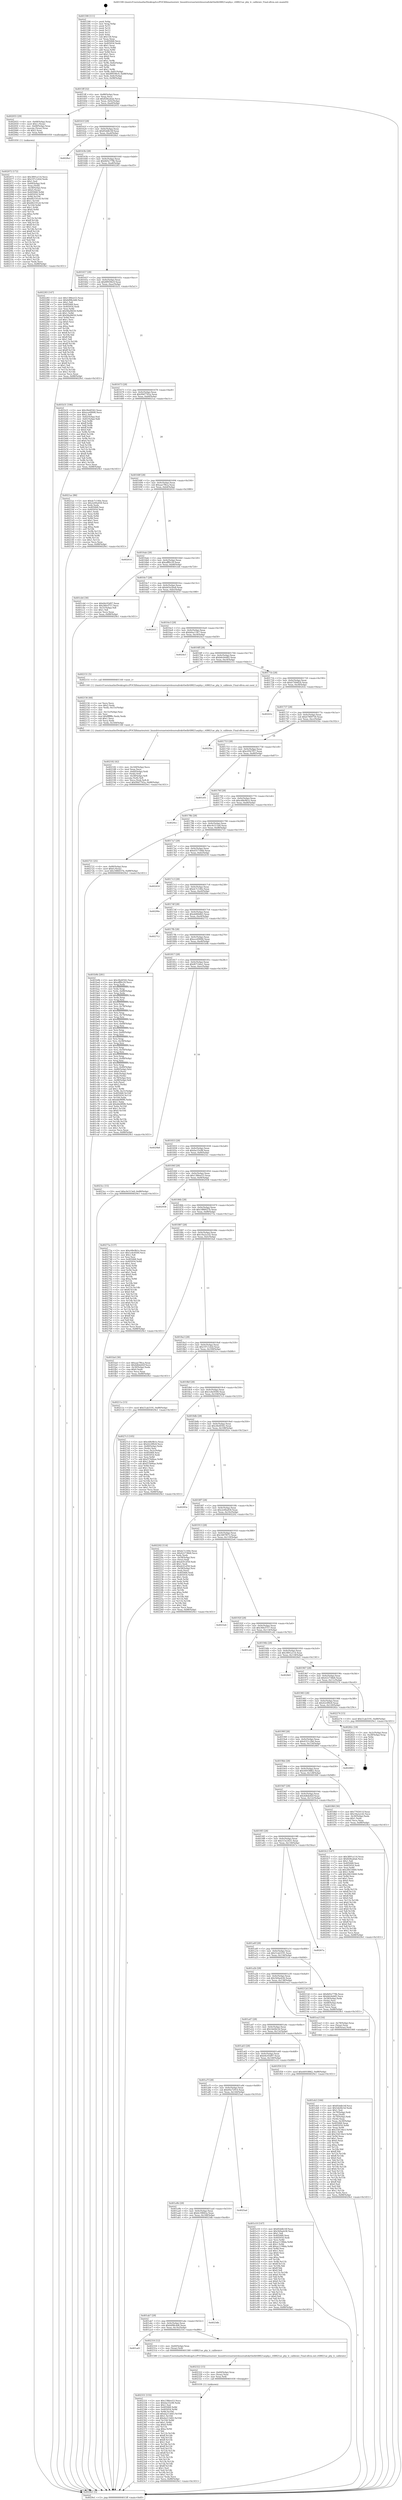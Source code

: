 digraph "0x401590" {
  label = "0x401590 (/mnt/c/Users/mathe/Desktop/tcc/POCII/binaries/extr_linuxdriversnetwirelessrealtekrtlwifirtl8821aephy.c_rtl8821ae_phy_lc_calibrate_Final-ollvm.out::main(0))"
  labelloc = "t"
  node[shape=record]

  Entry [label="",width=0.3,height=0.3,shape=circle,fillcolor=black,style=filled]
  "0x4015ff" [label="{
     0x4015ff [32]\l
     | [instrs]\l
     &nbsp;&nbsp;0x4015ff \<+6\>: mov -0x88(%rbp),%eax\l
     &nbsp;&nbsp;0x401605 \<+2\>: mov %eax,%ecx\l
     &nbsp;&nbsp;0x401607 \<+6\>: sub $0x828ea6ab,%ecx\l
     &nbsp;&nbsp;0x40160d \<+6\>: mov %eax,-0x9c(%rbp)\l
     &nbsp;&nbsp;0x401613 \<+6\>: mov %ecx,-0xa0(%rbp)\l
     &nbsp;&nbsp;0x401619 \<+6\>: je 0000000000402055 \<main+0xac5\>\l
  }"]
  "0x402055" [label="{
     0x402055 [29]\l
     | [instrs]\l
     &nbsp;&nbsp;0x402055 \<+4\>: mov -0x68(%rbp),%rax\l
     &nbsp;&nbsp;0x402059 \<+6\>: movl $0x1,(%rax)\l
     &nbsp;&nbsp;0x40205f \<+4\>: mov -0x68(%rbp),%rax\l
     &nbsp;&nbsp;0x402063 \<+3\>: movslq (%rax),%rax\l
     &nbsp;&nbsp;0x402066 \<+4\>: shl $0x2,%rax\l
     &nbsp;&nbsp;0x40206a \<+3\>: mov %rax,%rdi\l
     &nbsp;&nbsp;0x40206d \<+5\>: call 0000000000401050 \<malloc@plt\>\l
     | [calls]\l
     &nbsp;&nbsp;0x401050 \{1\} (unknown)\l
  }"]
  "0x40161f" [label="{
     0x40161f [28]\l
     | [instrs]\l
     &nbsp;&nbsp;0x40161f \<+5\>: jmp 0000000000401624 \<main+0x94\>\l
     &nbsp;&nbsp;0x401624 \<+6\>: mov -0x9c(%rbp),%eax\l
     &nbsp;&nbsp;0x40162a \<+5\>: sub $0x85ddb14f,%eax\l
     &nbsp;&nbsp;0x40162f \<+6\>: mov %eax,-0xa4(%rbp)\l
     &nbsp;&nbsp;0x401635 \<+6\>: je 00000000004028a1 \<main+0x1311\>\l
  }"]
  Exit [label="",width=0.3,height=0.3,shape=circle,fillcolor=black,style=filled,peripheries=2]
  "0x4028a1" [label="{
     0x4028a1\l
  }", style=dashed]
  "0x40163b" [label="{
     0x40163b [28]\l
     | [instrs]\l
     &nbsp;&nbsp;0x40163b \<+5\>: jmp 0000000000401640 \<main+0xb0\>\l
     &nbsp;&nbsp;0x401640 \<+6\>: mov -0x9c(%rbp),%eax\l
     &nbsp;&nbsp;0x401646 \<+5\>: sub $0x8d5e779b,%eax\l
     &nbsp;&nbsp;0x40164b \<+6\>: mov %eax,-0xa8(%rbp)\l
     &nbsp;&nbsp;0x401651 \<+6\>: je 0000000000402283 \<main+0xcf3\>\l
  }"]
  "0x402331" [label="{
     0x402331 [155]\l
     | [instrs]\l
     &nbsp;&nbsp;0x402331 \<+5\>: mov $0x1386ee53,%ecx\l
     &nbsp;&nbsp;0x402336 \<+5\>: mov $0xfae33c08,%edx\l
     &nbsp;&nbsp;0x40233b \<+3\>: mov $0x1,%sil\l
     &nbsp;&nbsp;0x40233e \<+8\>: mov 0x405068,%r8d\l
     &nbsp;&nbsp;0x402346 \<+8\>: mov 0x405054,%r9d\l
     &nbsp;&nbsp;0x40234e \<+3\>: mov %r8d,%r10d\l
     &nbsp;&nbsp;0x402351 \<+7\>: add $0xda213d43,%r10d\l
     &nbsp;&nbsp;0x402358 \<+4\>: sub $0x1,%r10d\l
     &nbsp;&nbsp;0x40235c \<+7\>: sub $0xda213d43,%r10d\l
     &nbsp;&nbsp;0x402363 \<+4\>: imul %r10d,%r8d\l
     &nbsp;&nbsp;0x402367 \<+4\>: and $0x1,%r8d\l
     &nbsp;&nbsp;0x40236b \<+4\>: cmp $0x0,%r8d\l
     &nbsp;&nbsp;0x40236f \<+4\>: sete %r11b\l
     &nbsp;&nbsp;0x402373 \<+4\>: cmp $0xa,%r9d\l
     &nbsp;&nbsp;0x402377 \<+3\>: setl %bl\l
     &nbsp;&nbsp;0x40237a \<+3\>: mov %r11b,%r14b\l
     &nbsp;&nbsp;0x40237d \<+4\>: xor $0xff,%r14b\l
     &nbsp;&nbsp;0x402381 \<+3\>: mov %bl,%r15b\l
     &nbsp;&nbsp;0x402384 \<+4\>: xor $0xff,%r15b\l
     &nbsp;&nbsp;0x402388 \<+4\>: xor $0x1,%sil\l
     &nbsp;&nbsp;0x40238c \<+3\>: mov %r14b,%r12b\l
     &nbsp;&nbsp;0x40238f \<+4\>: and $0xff,%r12b\l
     &nbsp;&nbsp;0x402393 \<+3\>: and %sil,%r11b\l
     &nbsp;&nbsp;0x402396 \<+3\>: mov %r15b,%r13b\l
     &nbsp;&nbsp;0x402399 \<+4\>: and $0xff,%r13b\l
     &nbsp;&nbsp;0x40239d \<+3\>: and %sil,%bl\l
     &nbsp;&nbsp;0x4023a0 \<+3\>: or %r11b,%r12b\l
     &nbsp;&nbsp;0x4023a3 \<+3\>: or %bl,%r13b\l
     &nbsp;&nbsp;0x4023a6 \<+3\>: xor %r13b,%r12b\l
     &nbsp;&nbsp;0x4023a9 \<+3\>: or %r15b,%r14b\l
     &nbsp;&nbsp;0x4023ac \<+4\>: xor $0xff,%r14b\l
     &nbsp;&nbsp;0x4023b0 \<+4\>: or $0x1,%sil\l
     &nbsp;&nbsp;0x4023b4 \<+3\>: and %sil,%r14b\l
     &nbsp;&nbsp;0x4023b7 \<+3\>: or %r14b,%r12b\l
     &nbsp;&nbsp;0x4023ba \<+4\>: test $0x1,%r12b\l
     &nbsp;&nbsp;0x4023be \<+3\>: cmovne %edx,%ecx\l
     &nbsp;&nbsp;0x4023c1 \<+6\>: mov %ecx,-0x88(%rbp)\l
     &nbsp;&nbsp;0x4023c7 \<+5\>: jmp 00000000004029e1 \<main+0x1451\>\l
  }"]
  "0x402283" [label="{
     0x402283 [147]\l
     | [instrs]\l
     &nbsp;&nbsp;0x402283 \<+5\>: mov $0x1386ee53,%eax\l
     &nbsp;&nbsp;0x402288 \<+5\>: mov $0x6d98c4d6,%ecx\l
     &nbsp;&nbsp;0x40228d \<+2\>: mov $0x1,%dl\l
     &nbsp;&nbsp;0x40228f \<+7\>: mov 0x405068,%esi\l
     &nbsp;&nbsp;0x402296 \<+7\>: mov 0x405054,%edi\l
     &nbsp;&nbsp;0x40229d \<+3\>: mov %esi,%r8d\l
     &nbsp;&nbsp;0x4022a0 \<+7\>: sub $0x94af4650,%r8d\l
     &nbsp;&nbsp;0x4022a7 \<+4\>: sub $0x1,%r8d\l
     &nbsp;&nbsp;0x4022ab \<+7\>: add $0x94af4650,%r8d\l
     &nbsp;&nbsp;0x4022b2 \<+4\>: imul %r8d,%esi\l
     &nbsp;&nbsp;0x4022b6 \<+3\>: and $0x1,%esi\l
     &nbsp;&nbsp;0x4022b9 \<+3\>: cmp $0x0,%esi\l
     &nbsp;&nbsp;0x4022bc \<+4\>: sete %r9b\l
     &nbsp;&nbsp;0x4022c0 \<+3\>: cmp $0xa,%edi\l
     &nbsp;&nbsp;0x4022c3 \<+4\>: setl %r10b\l
     &nbsp;&nbsp;0x4022c7 \<+3\>: mov %r9b,%r11b\l
     &nbsp;&nbsp;0x4022ca \<+4\>: xor $0xff,%r11b\l
     &nbsp;&nbsp;0x4022ce \<+3\>: mov %r10b,%bl\l
     &nbsp;&nbsp;0x4022d1 \<+3\>: xor $0xff,%bl\l
     &nbsp;&nbsp;0x4022d4 \<+3\>: xor $0x1,%dl\l
     &nbsp;&nbsp;0x4022d7 \<+3\>: mov %r11b,%r14b\l
     &nbsp;&nbsp;0x4022da \<+4\>: and $0xff,%r14b\l
     &nbsp;&nbsp;0x4022de \<+3\>: and %dl,%r9b\l
     &nbsp;&nbsp;0x4022e1 \<+3\>: mov %bl,%r15b\l
     &nbsp;&nbsp;0x4022e4 \<+4\>: and $0xff,%r15b\l
     &nbsp;&nbsp;0x4022e8 \<+3\>: and %dl,%r10b\l
     &nbsp;&nbsp;0x4022eb \<+3\>: or %r9b,%r14b\l
     &nbsp;&nbsp;0x4022ee \<+3\>: or %r10b,%r15b\l
     &nbsp;&nbsp;0x4022f1 \<+3\>: xor %r15b,%r14b\l
     &nbsp;&nbsp;0x4022f4 \<+3\>: or %bl,%r11b\l
     &nbsp;&nbsp;0x4022f7 \<+4\>: xor $0xff,%r11b\l
     &nbsp;&nbsp;0x4022fb \<+3\>: or $0x1,%dl\l
     &nbsp;&nbsp;0x4022fe \<+3\>: and %dl,%r11b\l
     &nbsp;&nbsp;0x402301 \<+3\>: or %r11b,%r14b\l
     &nbsp;&nbsp;0x402304 \<+4\>: test $0x1,%r14b\l
     &nbsp;&nbsp;0x402308 \<+3\>: cmovne %ecx,%eax\l
     &nbsp;&nbsp;0x40230b \<+6\>: mov %eax,-0x88(%rbp)\l
     &nbsp;&nbsp;0x402311 \<+5\>: jmp 00000000004029e1 \<main+0x1451\>\l
  }"]
  "0x401657" [label="{
     0x401657 [28]\l
     | [instrs]\l
     &nbsp;&nbsp;0x401657 \<+5\>: jmp 000000000040165c \<main+0xcc\>\l
     &nbsp;&nbsp;0x40165c \<+6\>: mov -0x9c(%rbp),%eax\l
     &nbsp;&nbsp;0x401662 \<+5\>: sub $0x8f9596c9,%eax\l
     &nbsp;&nbsp;0x401667 \<+6\>: mov %eax,-0xac(%rbp)\l
     &nbsp;&nbsp;0x40166d \<+6\>: je 0000000000401b31 \<main+0x5a1\>\l
  }"]
  "0x402322" [label="{
     0x402322 [15]\l
     | [instrs]\l
     &nbsp;&nbsp;0x402322 \<+4\>: mov -0x60(%rbp),%rax\l
     &nbsp;&nbsp;0x402326 \<+3\>: mov (%rax),%rax\l
     &nbsp;&nbsp;0x402329 \<+3\>: mov %rax,%rdi\l
     &nbsp;&nbsp;0x40232c \<+5\>: call 0000000000401030 \<free@plt\>\l
     | [calls]\l
     &nbsp;&nbsp;0x401030 \{1\} (unknown)\l
  }"]
  "0x401b31" [label="{
     0x401b31 [106]\l
     | [instrs]\l
     &nbsp;&nbsp;0x401b31 \<+5\>: mov $0x28e6f342,%eax\l
     &nbsp;&nbsp;0x401b36 \<+5\>: mov $0xece49006,%ecx\l
     &nbsp;&nbsp;0x401b3b \<+2\>: mov $0x1,%dl\l
     &nbsp;&nbsp;0x401b3d \<+7\>: mov -0x82(%rbp),%sil\l
     &nbsp;&nbsp;0x401b44 \<+7\>: mov -0x81(%rbp),%dil\l
     &nbsp;&nbsp;0x401b4b \<+3\>: mov %sil,%r8b\l
     &nbsp;&nbsp;0x401b4e \<+4\>: xor $0xff,%r8b\l
     &nbsp;&nbsp;0x401b52 \<+3\>: mov %dil,%r9b\l
     &nbsp;&nbsp;0x401b55 \<+4\>: xor $0xff,%r9b\l
     &nbsp;&nbsp;0x401b59 \<+3\>: xor $0x0,%dl\l
     &nbsp;&nbsp;0x401b5c \<+3\>: mov %r8b,%r10b\l
     &nbsp;&nbsp;0x401b5f \<+4\>: and $0x0,%r10b\l
     &nbsp;&nbsp;0x401b63 \<+3\>: and %dl,%sil\l
     &nbsp;&nbsp;0x401b66 \<+3\>: mov %r9b,%r11b\l
     &nbsp;&nbsp;0x401b69 \<+4\>: and $0x0,%r11b\l
     &nbsp;&nbsp;0x401b6d \<+3\>: and %dl,%dil\l
     &nbsp;&nbsp;0x401b70 \<+3\>: or %sil,%r10b\l
     &nbsp;&nbsp;0x401b73 \<+3\>: or %dil,%r11b\l
     &nbsp;&nbsp;0x401b76 \<+3\>: xor %r11b,%r10b\l
     &nbsp;&nbsp;0x401b79 \<+3\>: or %r9b,%r8b\l
     &nbsp;&nbsp;0x401b7c \<+4\>: xor $0xff,%r8b\l
     &nbsp;&nbsp;0x401b80 \<+3\>: or $0x0,%dl\l
     &nbsp;&nbsp;0x401b83 \<+3\>: and %dl,%r8b\l
     &nbsp;&nbsp;0x401b86 \<+3\>: or %r8b,%r10b\l
     &nbsp;&nbsp;0x401b89 \<+4\>: test $0x1,%r10b\l
     &nbsp;&nbsp;0x401b8d \<+3\>: cmovne %ecx,%eax\l
     &nbsp;&nbsp;0x401b90 \<+6\>: mov %eax,-0x88(%rbp)\l
     &nbsp;&nbsp;0x401b96 \<+5\>: jmp 00000000004029e1 \<main+0x1451\>\l
  }"]
  "0x401673" [label="{
     0x401673 [28]\l
     | [instrs]\l
     &nbsp;&nbsp;0x401673 \<+5\>: jmp 0000000000401678 \<main+0xe8\>\l
     &nbsp;&nbsp;0x401678 \<+6\>: mov -0x9c(%rbp),%eax\l
     &nbsp;&nbsp;0x40167e \<+5\>: sub $0x99d7765a,%eax\l
     &nbsp;&nbsp;0x401683 \<+6\>: mov %eax,-0xb0(%rbp)\l
     &nbsp;&nbsp;0x401689 \<+6\>: je 00000000004021ac \<main+0xc1c\>\l
  }"]
  "0x4029e1" [label="{
     0x4029e1 [5]\l
     | [instrs]\l
     &nbsp;&nbsp;0x4029e1 \<+5\>: jmp 00000000004015ff \<main+0x6f\>\l
  }"]
  "0x401590" [label="{
     0x401590 [111]\l
     | [instrs]\l
     &nbsp;&nbsp;0x401590 \<+1\>: push %rbp\l
     &nbsp;&nbsp;0x401591 \<+3\>: mov %rsp,%rbp\l
     &nbsp;&nbsp;0x401594 \<+2\>: push %r15\l
     &nbsp;&nbsp;0x401596 \<+2\>: push %r14\l
     &nbsp;&nbsp;0x401598 \<+2\>: push %r13\l
     &nbsp;&nbsp;0x40159a \<+2\>: push %r12\l
     &nbsp;&nbsp;0x40159c \<+1\>: push %rbx\l
     &nbsp;&nbsp;0x40159d \<+7\>: sub $0x158,%rsp\l
     &nbsp;&nbsp;0x4015a4 \<+2\>: xor %eax,%eax\l
     &nbsp;&nbsp;0x4015a6 \<+7\>: mov 0x405068,%ecx\l
     &nbsp;&nbsp;0x4015ad \<+7\>: mov 0x405054,%edx\l
     &nbsp;&nbsp;0x4015b4 \<+3\>: sub $0x1,%eax\l
     &nbsp;&nbsp;0x4015b7 \<+3\>: mov %ecx,%r8d\l
     &nbsp;&nbsp;0x4015ba \<+3\>: add %eax,%r8d\l
     &nbsp;&nbsp;0x4015bd \<+4\>: imul %r8d,%ecx\l
     &nbsp;&nbsp;0x4015c1 \<+3\>: and $0x1,%ecx\l
     &nbsp;&nbsp;0x4015c4 \<+3\>: cmp $0x0,%ecx\l
     &nbsp;&nbsp;0x4015c7 \<+4\>: sete %r9b\l
     &nbsp;&nbsp;0x4015cb \<+4\>: and $0x1,%r9b\l
     &nbsp;&nbsp;0x4015cf \<+7\>: mov %r9b,-0x82(%rbp)\l
     &nbsp;&nbsp;0x4015d6 \<+3\>: cmp $0xa,%edx\l
     &nbsp;&nbsp;0x4015d9 \<+4\>: setl %r9b\l
     &nbsp;&nbsp;0x4015dd \<+4\>: and $0x1,%r9b\l
     &nbsp;&nbsp;0x4015e1 \<+7\>: mov %r9b,-0x81(%rbp)\l
     &nbsp;&nbsp;0x4015e8 \<+10\>: movl $0x8f9596c9,-0x88(%rbp)\l
     &nbsp;&nbsp;0x4015f2 \<+6\>: mov %edi,-0x8c(%rbp)\l
     &nbsp;&nbsp;0x4015f8 \<+7\>: mov %rsi,-0x98(%rbp)\l
  }"]
  "0x401ad3" [label="{
     0x401ad3\l
  }", style=dashed]
  "0x4021ac" [label="{
     0x4021ac [86]\l
     | [instrs]\l
     &nbsp;&nbsp;0x4021ac \<+5\>: mov $0xdc7c140e,%eax\l
     &nbsp;&nbsp;0x4021b1 \<+5\>: mov $0x2e00a458,%ecx\l
     &nbsp;&nbsp;0x4021b6 \<+2\>: xor %edx,%edx\l
     &nbsp;&nbsp;0x4021b8 \<+7\>: mov 0x405068,%esi\l
     &nbsp;&nbsp;0x4021bf \<+7\>: mov 0x405054,%edi\l
     &nbsp;&nbsp;0x4021c6 \<+3\>: sub $0x1,%edx\l
     &nbsp;&nbsp;0x4021c9 \<+3\>: mov %esi,%r8d\l
     &nbsp;&nbsp;0x4021cc \<+3\>: add %edx,%r8d\l
     &nbsp;&nbsp;0x4021cf \<+4\>: imul %r8d,%esi\l
     &nbsp;&nbsp;0x4021d3 \<+3\>: and $0x1,%esi\l
     &nbsp;&nbsp;0x4021d6 \<+3\>: cmp $0x0,%esi\l
     &nbsp;&nbsp;0x4021d9 \<+4\>: sete %r9b\l
     &nbsp;&nbsp;0x4021dd \<+3\>: cmp $0xa,%edi\l
     &nbsp;&nbsp;0x4021e0 \<+4\>: setl %r10b\l
     &nbsp;&nbsp;0x4021e4 \<+3\>: mov %r9b,%r11b\l
     &nbsp;&nbsp;0x4021e7 \<+3\>: and %r10b,%r11b\l
     &nbsp;&nbsp;0x4021ea \<+3\>: xor %r10b,%r9b\l
     &nbsp;&nbsp;0x4021ed \<+3\>: or %r9b,%r11b\l
     &nbsp;&nbsp;0x4021f0 \<+4\>: test $0x1,%r11b\l
     &nbsp;&nbsp;0x4021f4 \<+3\>: cmovne %ecx,%eax\l
     &nbsp;&nbsp;0x4021f7 \<+6\>: mov %eax,-0x88(%rbp)\l
     &nbsp;&nbsp;0x4021fd \<+5\>: jmp 00000000004029e1 \<main+0x1451\>\l
  }"]
  "0x40168f" [label="{
     0x40168f [28]\l
     | [instrs]\l
     &nbsp;&nbsp;0x40168f \<+5\>: jmp 0000000000401694 \<main+0x104\>\l
     &nbsp;&nbsp;0x401694 \<+6\>: mov -0x9c(%rbp),%eax\l
     &nbsp;&nbsp;0x40169a \<+5\>: sub $0xaae7f6ca,%eax\l
     &nbsp;&nbsp;0x40169f \<+6\>: mov %eax,-0xb4(%rbp)\l
     &nbsp;&nbsp;0x4016a5 \<+6\>: je 0000000000402610 \<main+0x1080\>\l
  }"]
  "0x402316" [label="{
     0x402316 [12]\l
     | [instrs]\l
     &nbsp;&nbsp;0x402316 \<+4\>: mov -0x60(%rbp),%rax\l
     &nbsp;&nbsp;0x40231a \<+3\>: mov (%rax),%rdi\l
     &nbsp;&nbsp;0x40231d \<+5\>: call 0000000000401580 \<rtl8821ae_phy_lc_calibrate\>\l
     | [calls]\l
     &nbsp;&nbsp;0x401580 \{1\} (/mnt/c/Users/mathe/Desktop/tcc/POCII/binaries/extr_linuxdriversnetwirelessrealtekrtlwifirtl8821aephy.c_rtl8821ae_phy_lc_calibrate_Final-ollvm.out::rtl8821ae_phy_lc_calibrate)\l
  }"]
  "0x402610" [label="{
     0x402610\l
  }", style=dashed]
  "0x4016ab" [label="{
     0x4016ab [28]\l
     | [instrs]\l
     &nbsp;&nbsp;0x4016ab \<+5\>: jmp 00000000004016b0 \<main+0x120\>\l
     &nbsp;&nbsp;0x4016b0 \<+6\>: mov -0x9c(%rbp),%eax\l
     &nbsp;&nbsp;0x4016b6 \<+5\>: sub $0xafff0c29,%eax\l
     &nbsp;&nbsp;0x4016bb \<+6\>: mov %eax,-0xb8(%rbp)\l
     &nbsp;&nbsp;0x4016c1 \<+6\>: je 0000000000401cb4 \<main+0x724\>\l
  }"]
  "0x401ab7" [label="{
     0x401ab7 [28]\l
     | [instrs]\l
     &nbsp;&nbsp;0x401ab7 \<+5\>: jmp 0000000000401abc \<main+0x52c\>\l
     &nbsp;&nbsp;0x401abc \<+6\>: mov -0x9c(%rbp),%eax\l
     &nbsp;&nbsp;0x401ac2 \<+5\>: sub $0x6d98c4d6,%eax\l
     &nbsp;&nbsp;0x401ac7 \<+6\>: mov %eax,-0x14c(%rbp)\l
     &nbsp;&nbsp;0x401acd \<+6\>: je 0000000000402316 \<main+0xd86\>\l
  }"]
  "0x401cb4" [label="{
     0x401cb4 [30]\l
     | [instrs]\l
     &nbsp;&nbsp;0x401cb4 \<+5\>: mov $0x64c93d97,%eax\l
     &nbsp;&nbsp;0x401cb9 \<+5\>: mov $0x366cf757,%ecx\l
     &nbsp;&nbsp;0x401cbe \<+3\>: mov -0x31(%rbp),%dl\l
     &nbsp;&nbsp;0x401cc1 \<+3\>: test $0x1,%dl\l
     &nbsp;&nbsp;0x401cc4 \<+3\>: cmovne %ecx,%eax\l
     &nbsp;&nbsp;0x401cc7 \<+6\>: mov %eax,-0x88(%rbp)\l
     &nbsp;&nbsp;0x401ccd \<+5\>: jmp 00000000004029e1 \<main+0x1451\>\l
  }"]
  "0x4016c7" [label="{
     0x4016c7 [28]\l
     | [instrs]\l
     &nbsp;&nbsp;0x4016c7 \<+5\>: jmp 00000000004016cc \<main+0x13c\>\l
     &nbsp;&nbsp;0x4016cc \<+6\>: mov -0x9c(%rbp),%eax\l
     &nbsp;&nbsp;0x4016d2 \<+5\>: sub $0xb03e2ba8,%eax\l
     &nbsp;&nbsp;0x4016d7 \<+6\>: mov %eax,-0xbc(%rbp)\l
     &nbsp;&nbsp;0x4016dd \<+6\>: je 000000000040261f \<main+0x108f\>\l
  }"]
  "0x4023db" [label="{
     0x4023db\l
  }", style=dashed]
  "0x40261f" [label="{
     0x40261f\l
  }", style=dashed]
  "0x4016e3" [label="{
     0x4016e3 [28]\l
     | [instrs]\l
     &nbsp;&nbsp;0x4016e3 \<+5\>: jmp 00000000004016e8 \<main+0x158\>\l
     &nbsp;&nbsp;0x4016e8 \<+6\>: mov -0x9c(%rbp),%eax\l
     &nbsp;&nbsp;0x4016ee \<+5\>: sub $0xb0ac1367,%eax\l
     &nbsp;&nbsp;0x4016f3 \<+6\>: mov %eax,-0xc0(%rbp)\l
     &nbsp;&nbsp;0x4016f9 \<+6\>: je 00000000004024cf \<main+0xf3f\>\l
  }"]
  "0x401a9b" [label="{
     0x401a9b [28]\l
     | [instrs]\l
     &nbsp;&nbsp;0x401a9b \<+5\>: jmp 0000000000401aa0 \<main+0x510\>\l
     &nbsp;&nbsp;0x401aa0 \<+6\>: mov -0x9c(%rbp),%eax\l
     &nbsp;&nbsp;0x401aa6 \<+5\>: sub $0x6c39842a,%eax\l
     &nbsp;&nbsp;0x401aab \<+6\>: mov %eax,-0x148(%rbp)\l
     &nbsp;&nbsp;0x401ab1 \<+6\>: je 00000000004023db \<main+0xe4b\>\l
  }"]
  "0x4024cf" [label="{
     0x4024cf\l
  }", style=dashed]
  "0x4016ff" [label="{
     0x4016ff [28]\l
     | [instrs]\l
     &nbsp;&nbsp;0x4016ff \<+5\>: jmp 0000000000401704 \<main+0x174\>\l
     &nbsp;&nbsp;0x401704 \<+6\>: mov -0x9c(%rbp),%eax\l
     &nbsp;&nbsp;0x40170a \<+5\>: sub $0xb6c0eb85,%eax\l
     &nbsp;&nbsp;0x40170f \<+6\>: mov %eax,-0xc4(%rbp)\l
     &nbsp;&nbsp;0x401715 \<+6\>: je 0000000000402151 \<main+0xbc1\>\l
  }"]
  "0x4025ad" [label="{
     0x4025ad\l
  }", style=dashed]
  "0x402151" [label="{
     0x402151 [5]\l
     | [instrs]\l
     &nbsp;&nbsp;0x402151 \<+5\>: call 0000000000401160 \<next_i\>\l
     | [calls]\l
     &nbsp;&nbsp;0x401160 \{1\} (/mnt/c/Users/mathe/Desktop/tcc/POCII/binaries/extr_linuxdriversnetwirelessrealtekrtlwifirtl8821aephy.c_rtl8821ae_phy_lc_calibrate_Final-ollvm.out::next_i)\l
  }"]
  "0x40171b" [label="{
     0x40171b [28]\l
     | [instrs]\l
     &nbsp;&nbsp;0x40171b \<+5\>: jmp 0000000000401720 \<main+0x190\>\l
     &nbsp;&nbsp;0x401720 \<+6\>: mov -0x9c(%rbp),%eax\l
     &nbsp;&nbsp;0x401726 \<+5\>: sub $0xb730dd24,%eax\l
     &nbsp;&nbsp;0x40172b \<+6\>: mov %eax,-0xc8(%rbp)\l
     &nbsp;&nbsp;0x401731 \<+6\>: je 000000000040243c \<main+0xeac\>\l
  }"]
  "0x402182" [label="{
     0x402182 [42]\l
     | [instrs]\l
     &nbsp;&nbsp;0x402182 \<+6\>: mov -0x160(%rbp),%ecx\l
     &nbsp;&nbsp;0x402188 \<+3\>: imul %eax,%ecx\l
     &nbsp;&nbsp;0x40218b \<+4\>: mov -0x60(%rbp),%rdi\l
     &nbsp;&nbsp;0x40218f \<+3\>: mov (%rdi),%rdi\l
     &nbsp;&nbsp;0x402192 \<+4\>: mov -0x58(%rbp),%r8\l
     &nbsp;&nbsp;0x402196 \<+3\>: movslq (%r8),%r8\l
     &nbsp;&nbsp;0x402199 \<+4\>: mov %ecx,(%rdi,%r8,4)\l
     &nbsp;&nbsp;0x40219d \<+10\>: movl $0x99d7765a,-0x88(%rbp)\l
     &nbsp;&nbsp;0x4021a7 \<+5\>: jmp 00000000004029e1 \<main+0x1451\>\l
  }"]
  "0x40243c" [label="{
     0x40243c\l
  }", style=dashed]
  "0x401737" [label="{
     0x401737 [28]\l
     | [instrs]\l
     &nbsp;&nbsp;0x401737 \<+5\>: jmp 000000000040173c \<main+0x1ac\>\l
     &nbsp;&nbsp;0x40173c \<+6\>: mov -0x9c(%rbp),%eax\l
     &nbsp;&nbsp;0x401742 \<+5\>: sub $0xb7969730,%eax\l
     &nbsp;&nbsp;0x401747 \<+6\>: mov %eax,-0xcc(%rbp)\l
     &nbsp;&nbsp;0x40174d \<+6\>: je 00000000004025bc \<main+0x102c\>\l
  }"]
  "0x402156" [label="{
     0x402156 [44]\l
     | [instrs]\l
     &nbsp;&nbsp;0x402156 \<+2\>: xor %ecx,%ecx\l
     &nbsp;&nbsp;0x402158 \<+5\>: mov $0x2,%edx\l
     &nbsp;&nbsp;0x40215d \<+6\>: mov %edx,-0x15c(%rbp)\l
     &nbsp;&nbsp;0x402163 \<+1\>: cltd\l
     &nbsp;&nbsp;0x402164 \<+6\>: mov -0x15c(%rbp),%esi\l
     &nbsp;&nbsp;0x40216a \<+2\>: idiv %esi\l
     &nbsp;&nbsp;0x40216c \<+6\>: imul $0xfffffffe,%edx,%edx\l
     &nbsp;&nbsp;0x402172 \<+3\>: sub $0x1,%ecx\l
     &nbsp;&nbsp;0x402175 \<+2\>: sub %ecx,%edx\l
     &nbsp;&nbsp;0x402177 \<+6\>: mov %edx,-0x160(%rbp)\l
     &nbsp;&nbsp;0x40217d \<+5\>: call 0000000000401160 \<next_i\>\l
     | [calls]\l
     &nbsp;&nbsp;0x401160 \{1\} (/mnt/c/Users/mathe/Desktop/tcc/POCII/binaries/extr_linuxdriversnetwirelessrealtekrtlwifirtl8821aephy.c_rtl8821ae_phy_lc_calibrate_Final-ollvm.out::next_i)\l
  }"]
  "0x4025bc" [label="{
     0x4025bc\l
  }", style=dashed]
  "0x401753" [label="{
     0x401753 [28]\l
     | [instrs]\l
     &nbsp;&nbsp;0x401753 \<+5\>: jmp 0000000000401758 \<main+0x1c8\>\l
     &nbsp;&nbsp;0x401758 \<+6\>: mov -0x9c(%rbp),%eax\l
     &nbsp;&nbsp;0x40175e \<+5\>: sub $0xc05b7f57,%eax\l
     &nbsp;&nbsp;0x401763 \<+6\>: mov %eax,-0xd0(%rbp)\l
     &nbsp;&nbsp;0x401769 \<+6\>: je 0000000000401e01 \<main+0x871\>\l
  }"]
  "0x402072" [label="{
     0x402072 [172]\l
     | [instrs]\l
     &nbsp;&nbsp;0x402072 \<+5\>: mov $0x3891a114,%ecx\l
     &nbsp;&nbsp;0x402077 \<+5\>: mov $0x197c1d2d,%edx\l
     &nbsp;&nbsp;0x40207c \<+3\>: mov $0x1,%sil\l
     &nbsp;&nbsp;0x40207f \<+4\>: mov -0x60(%rbp),%rdi\l
     &nbsp;&nbsp;0x402083 \<+3\>: mov %rax,(%rdi)\l
     &nbsp;&nbsp;0x402086 \<+4\>: mov -0x58(%rbp),%rax\l
     &nbsp;&nbsp;0x40208a \<+6\>: movl $0x0,(%rax)\l
     &nbsp;&nbsp;0x402090 \<+8\>: mov 0x405068,%r8d\l
     &nbsp;&nbsp;0x402098 \<+8\>: mov 0x405054,%r9d\l
     &nbsp;&nbsp;0x4020a0 \<+3\>: mov %r8d,%r10d\l
     &nbsp;&nbsp;0x4020a3 \<+7\>: sub $0x682191e0,%r10d\l
     &nbsp;&nbsp;0x4020aa \<+4\>: sub $0x1,%r10d\l
     &nbsp;&nbsp;0x4020ae \<+7\>: add $0x682191e0,%r10d\l
     &nbsp;&nbsp;0x4020b5 \<+4\>: imul %r10d,%r8d\l
     &nbsp;&nbsp;0x4020b9 \<+4\>: and $0x1,%r8d\l
     &nbsp;&nbsp;0x4020bd \<+4\>: cmp $0x0,%r8d\l
     &nbsp;&nbsp;0x4020c1 \<+4\>: sete %r11b\l
     &nbsp;&nbsp;0x4020c5 \<+4\>: cmp $0xa,%r9d\l
     &nbsp;&nbsp;0x4020c9 \<+3\>: setl %bl\l
     &nbsp;&nbsp;0x4020cc \<+3\>: mov %r11b,%r14b\l
     &nbsp;&nbsp;0x4020cf \<+4\>: xor $0xff,%r14b\l
     &nbsp;&nbsp;0x4020d3 \<+3\>: mov %bl,%r15b\l
     &nbsp;&nbsp;0x4020d6 \<+4\>: xor $0xff,%r15b\l
     &nbsp;&nbsp;0x4020da \<+4\>: xor $0x1,%sil\l
     &nbsp;&nbsp;0x4020de \<+3\>: mov %r14b,%r12b\l
     &nbsp;&nbsp;0x4020e1 \<+4\>: and $0xff,%r12b\l
     &nbsp;&nbsp;0x4020e5 \<+3\>: and %sil,%r11b\l
     &nbsp;&nbsp;0x4020e8 \<+3\>: mov %r15b,%r13b\l
     &nbsp;&nbsp;0x4020eb \<+4\>: and $0xff,%r13b\l
     &nbsp;&nbsp;0x4020ef \<+3\>: and %sil,%bl\l
     &nbsp;&nbsp;0x4020f2 \<+3\>: or %r11b,%r12b\l
     &nbsp;&nbsp;0x4020f5 \<+3\>: or %bl,%r13b\l
     &nbsp;&nbsp;0x4020f8 \<+3\>: xor %r13b,%r12b\l
     &nbsp;&nbsp;0x4020fb \<+3\>: or %r15b,%r14b\l
     &nbsp;&nbsp;0x4020fe \<+4\>: xor $0xff,%r14b\l
     &nbsp;&nbsp;0x402102 \<+4\>: or $0x1,%sil\l
     &nbsp;&nbsp;0x402106 \<+3\>: and %sil,%r14b\l
     &nbsp;&nbsp;0x402109 \<+3\>: or %r14b,%r12b\l
     &nbsp;&nbsp;0x40210c \<+4\>: test $0x1,%r12b\l
     &nbsp;&nbsp;0x402110 \<+3\>: cmovne %edx,%ecx\l
     &nbsp;&nbsp;0x402113 \<+6\>: mov %ecx,-0x88(%rbp)\l
     &nbsp;&nbsp;0x402119 \<+5\>: jmp 00000000004029e1 \<main+0x1451\>\l
  }"]
  "0x401e01" [label="{
     0x401e01\l
  }", style=dashed]
  "0x40176f" [label="{
     0x40176f [28]\l
     | [instrs]\l
     &nbsp;&nbsp;0x40176f \<+5\>: jmp 0000000000401774 \<main+0x1e4\>\l
     &nbsp;&nbsp;0x401774 \<+6\>: mov -0x9c(%rbp),%eax\l
     &nbsp;&nbsp;0x40177a \<+5\>: sub $0xc68e9b1e,%eax\l
     &nbsp;&nbsp;0x40177f \<+6\>: mov %eax,-0xd4(%rbp)\l
     &nbsp;&nbsp;0x401785 \<+6\>: je 00000000004029cc \<main+0x143c\>\l
  }"]
  "0x401eb3" [label="{
     0x401eb3 [166]\l
     | [instrs]\l
     &nbsp;&nbsp;0x401eb3 \<+5\>: mov $0x85ddb14f,%ecx\l
     &nbsp;&nbsp;0x401eb8 \<+5\>: mov $0x5defdc5d,%edx\l
     &nbsp;&nbsp;0x401ebd \<+3\>: mov $0x1,%sil\l
     &nbsp;&nbsp;0x401ec0 \<+4\>: mov -0x70(%rbp),%rdi\l
     &nbsp;&nbsp;0x401ec4 \<+2\>: mov %eax,(%rdi)\l
     &nbsp;&nbsp;0x401ec6 \<+4\>: mov -0x70(%rbp),%rdi\l
     &nbsp;&nbsp;0x401eca \<+2\>: mov (%rdi),%eax\l
     &nbsp;&nbsp;0x401ecc \<+3\>: mov %eax,-0x30(%rbp)\l
     &nbsp;&nbsp;0x401ecf \<+7\>: mov 0x405068,%eax\l
     &nbsp;&nbsp;0x401ed6 \<+8\>: mov 0x405054,%r8d\l
     &nbsp;&nbsp;0x401ede \<+3\>: mov %eax,%r9d\l
     &nbsp;&nbsp;0x401ee1 \<+7\>: sub $0x33d136e3,%r9d\l
     &nbsp;&nbsp;0x401ee8 \<+4\>: sub $0x1,%r9d\l
     &nbsp;&nbsp;0x401eec \<+7\>: add $0x33d136e3,%r9d\l
     &nbsp;&nbsp;0x401ef3 \<+4\>: imul %r9d,%eax\l
     &nbsp;&nbsp;0x401ef7 \<+3\>: and $0x1,%eax\l
     &nbsp;&nbsp;0x401efa \<+3\>: cmp $0x0,%eax\l
     &nbsp;&nbsp;0x401efd \<+4\>: sete %r10b\l
     &nbsp;&nbsp;0x401f01 \<+4\>: cmp $0xa,%r8d\l
     &nbsp;&nbsp;0x401f05 \<+4\>: setl %r11b\l
     &nbsp;&nbsp;0x401f09 \<+3\>: mov %r10b,%bl\l
     &nbsp;&nbsp;0x401f0c \<+3\>: xor $0xff,%bl\l
     &nbsp;&nbsp;0x401f0f \<+3\>: mov %r11b,%r14b\l
     &nbsp;&nbsp;0x401f12 \<+4\>: xor $0xff,%r14b\l
     &nbsp;&nbsp;0x401f16 \<+4\>: xor $0x0,%sil\l
     &nbsp;&nbsp;0x401f1a \<+3\>: mov %bl,%r15b\l
     &nbsp;&nbsp;0x401f1d \<+4\>: and $0x0,%r15b\l
     &nbsp;&nbsp;0x401f21 \<+3\>: and %sil,%r10b\l
     &nbsp;&nbsp;0x401f24 \<+3\>: mov %r14b,%r12b\l
     &nbsp;&nbsp;0x401f27 \<+4\>: and $0x0,%r12b\l
     &nbsp;&nbsp;0x401f2b \<+3\>: and %sil,%r11b\l
     &nbsp;&nbsp;0x401f2e \<+3\>: or %r10b,%r15b\l
     &nbsp;&nbsp;0x401f31 \<+3\>: or %r11b,%r12b\l
     &nbsp;&nbsp;0x401f34 \<+3\>: xor %r12b,%r15b\l
     &nbsp;&nbsp;0x401f37 \<+3\>: or %r14b,%bl\l
     &nbsp;&nbsp;0x401f3a \<+3\>: xor $0xff,%bl\l
     &nbsp;&nbsp;0x401f3d \<+4\>: or $0x0,%sil\l
     &nbsp;&nbsp;0x401f41 \<+3\>: and %sil,%bl\l
     &nbsp;&nbsp;0x401f44 \<+3\>: or %bl,%r15b\l
     &nbsp;&nbsp;0x401f47 \<+4\>: test $0x1,%r15b\l
     &nbsp;&nbsp;0x401f4b \<+3\>: cmovne %edx,%ecx\l
     &nbsp;&nbsp;0x401f4e \<+6\>: mov %ecx,-0x88(%rbp)\l
     &nbsp;&nbsp;0x401f54 \<+5\>: jmp 00000000004029e1 \<main+0x1451\>\l
  }"]
  "0x4029cc" [label="{
     0x4029cc\l
  }", style=dashed]
  "0x40178b" [label="{
     0x40178b [28]\l
     | [instrs]\l
     &nbsp;&nbsp;0x40178b \<+5\>: jmp 0000000000401790 \<main+0x200\>\l
     &nbsp;&nbsp;0x401790 \<+6\>: mov -0x9c(%rbp),%eax\l
     &nbsp;&nbsp;0x401796 \<+5\>: sub $0xc9c513e8,%eax\l
     &nbsp;&nbsp;0x40179b \<+6\>: mov %eax,-0xd8(%rbp)\l
     &nbsp;&nbsp;0x4017a1 \<+6\>: je 0000000000402721 \<main+0x1191\>\l
  }"]
  "0x401a7f" [label="{
     0x401a7f [28]\l
     | [instrs]\l
     &nbsp;&nbsp;0x401a7f \<+5\>: jmp 0000000000401a84 \<main+0x4f4\>\l
     &nbsp;&nbsp;0x401a84 \<+6\>: mov -0x9c(%rbp),%eax\l
     &nbsp;&nbsp;0x401a8a \<+5\>: sub $0x69a72914,%eax\l
     &nbsp;&nbsp;0x401a8f \<+6\>: mov %eax,-0x144(%rbp)\l
     &nbsp;&nbsp;0x401a95 \<+6\>: je 00000000004025ad \<main+0x101d\>\l
  }"]
  "0x402721" [label="{
     0x402721 [25]\l
     | [instrs]\l
     &nbsp;&nbsp;0x402721 \<+4\>: mov -0x80(%rbp),%rax\l
     &nbsp;&nbsp;0x402725 \<+6\>: movl $0x0,(%rax)\l
     &nbsp;&nbsp;0x40272b \<+10\>: movl $0x1886037b,-0x88(%rbp)\l
     &nbsp;&nbsp;0x402735 \<+5\>: jmp 00000000004029e1 \<main+0x1451\>\l
  }"]
  "0x4017a7" [label="{
     0x4017a7 [28]\l
     | [instrs]\l
     &nbsp;&nbsp;0x4017a7 \<+5\>: jmp 00000000004017ac \<main+0x21c\>\l
     &nbsp;&nbsp;0x4017ac \<+6\>: mov -0x9c(%rbp),%eax\l
     &nbsp;&nbsp;0x4017b2 \<+5\>: sub $0xd35718dd,%eax\l
     &nbsp;&nbsp;0x4017b7 \<+6\>: mov %eax,-0xdc(%rbp)\l
     &nbsp;&nbsp;0x4017bd \<+6\>: je 0000000000402418 \<main+0xe88\>\l
  }"]
  "0x401e10" [label="{
     0x401e10 [147]\l
     | [instrs]\l
     &nbsp;&nbsp;0x401e10 \<+5\>: mov $0x85ddb14f,%eax\l
     &nbsp;&nbsp;0x401e15 \<+5\>: mov $0x5b9aeb36,%ecx\l
     &nbsp;&nbsp;0x401e1a \<+2\>: mov $0x1,%dl\l
     &nbsp;&nbsp;0x401e1c \<+7\>: mov 0x405068,%esi\l
     &nbsp;&nbsp;0x401e23 \<+7\>: mov 0x405054,%edi\l
     &nbsp;&nbsp;0x401e2a \<+3\>: mov %esi,%r8d\l
     &nbsp;&nbsp;0x401e2d \<+7\>: sub $0xac1198da,%r8d\l
     &nbsp;&nbsp;0x401e34 \<+4\>: sub $0x1,%r8d\l
     &nbsp;&nbsp;0x401e38 \<+7\>: add $0xac1198da,%r8d\l
     &nbsp;&nbsp;0x401e3f \<+4\>: imul %r8d,%esi\l
     &nbsp;&nbsp;0x401e43 \<+3\>: and $0x1,%esi\l
     &nbsp;&nbsp;0x401e46 \<+3\>: cmp $0x0,%esi\l
     &nbsp;&nbsp;0x401e49 \<+4\>: sete %r9b\l
     &nbsp;&nbsp;0x401e4d \<+3\>: cmp $0xa,%edi\l
     &nbsp;&nbsp;0x401e50 \<+4\>: setl %r10b\l
     &nbsp;&nbsp;0x401e54 \<+3\>: mov %r9b,%r11b\l
     &nbsp;&nbsp;0x401e57 \<+4\>: xor $0xff,%r11b\l
     &nbsp;&nbsp;0x401e5b \<+3\>: mov %r10b,%bl\l
     &nbsp;&nbsp;0x401e5e \<+3\>: xor $0xff,%bl\l
     &nbsp;&nbsp;0x401e61 \<+3\>: xor $0x0,%dl\l
     &nbsp;&nbsp;0x401e64 \<+3\>: mov %r11b,%r14b\l
     &nbsp;&nbsp;0x401e67 \<+4\>: and $0x0,%r14b\l
     &nbsp;&nbsp;0x401e6b \<+3\>: and %dl,%r9b\l
     &nbsp;&nbsp;0x401e6e \<+3\>: mov %bl,%r15b\l
     &nbsp;&nbsp;0x401e71 \<+4\>: and $0x0,%r15b\l
     &nbsp;&nbsp;0x401e75 \<+3\>: and %dl,%r10b\l
     &nbsp;&nbsp;0x401e78 \<+3\>: or %r9b,%r14b\l
     &nbsp;&nbsp;0x401e7b \<+3\>: or %r10b,%r15b\l
     &nbsp;&nbsp;0x401e7e \<+3\>: xor %r15b,%r14b\l
     &nbsp;&nbsp;0x401e81 \<+3\>: or %bl,%r11b\l
     &nbsp;&nbsp;0x401e84 \<+4\>: xor $0xff,%r11b\l
     &nbsp;&nbsp;0x401e88 \<+3\>: or $0x0,%dl\l
     &nbsp;&nbsp;0x401e8b \<+3\>: and %dl,%r11b\l
     &nbsp;&nbsp;0x401e8e \<+3\>: or %r11b,%r14b\l
     &nbsp;&nbsp;0x401e91 \<+4\>: test $0x1,%r14b\l
     &nbsp;&nbsp;0x401e95 \<+3\>: cmovne %ecx,%eax\l
     &nbsp;&nbsp;0x401e98 \<+6\>: mov %eax,-0x88(%rbp)\l
     &nbsp;&nbsp;0x401e9e \<+5\>: jmp 00000000004029e1 \<main+0x1451\>\l
  }"]
  "0x402418" [label="{
     0x402418\l
  }", style=dashed]
  "0x4017c3" [label="{
     0x4017c3 [28]\l
     | [instrs]\l
     &nbsp;&nbsp;0x4017c3 \<+5\>: jmp 00000000004017c8 \<main+0x238\>\l
     &nbsp;&nbsp;0x4017c8 \<+6\>: mov -0x9c(%rbp),%eax\l
     &nbsp;&nbsp;0x4017ce \<+5\>: sub $0xdc7c140e,%eax\l
     &nbsp;&nbsp;0x4017d3 \<+6\>: mov %eax,-0xe0(%rbp)\l
     &nbsp;&nbsp;0x4017d9 \<+6\>: je 000000000040290e \<main+0x137e\>\l
  }"]
  "0x401a63" [label="{
     0x401a63 [28]\l
     | [instrs]\l
     &nbsp;&nbsp;0x401a63 \<+5\>: jmp 0000000000401a68 \<main+0x4d8\>\l
     &nbsp;&nbsp;0x401a68 \<+6\>: mov -0x9c(%rbp),%eax\l
     &nbsp;&nbsp;0x401a6e \<+5\>: sub $0x64c93d97,%eax\l
     &nbsp;&nbsp;0x401a73 \<+6\>: mov %eax,-0x140(%rbp)\l
     &nbsp;&nbsp;0x401a79 \<+6\>: je 0000000000401e10 \<main+0x880\>\l
  }"]
  "0x40290e" [label="{
     0x40290e\l
  }", style=dashed]
  "0x4017df" [label="{
     0x4017df [28]\l
     | [instrs]\l
     &nbsp;&nbsp;0x4017df \<+5\>: jmp 00000000004017e4 \<main+0x254\>\l
     &nbsp;&nbsp;0x4017e4 \<+6\>: mov -0x9c(%rbp),%eax\l
     &nbsp;&nbsp;0x4017ea \<+5\>: sub $0xdd4fddb5,%eax\l
     &nbsp;&nbsp;0x4017ef \<+6\>: mov %eax,-0xe4(%rbp)\l
     &nbsp;&nbsp;0x4017f5 \<+6\>: je 0000000000402712 \<main+0x1182\>\l
  }"]
  "0x401f59" [label="{
     0x401f59 [15]\l
     | [instrs]\l
     &nbsp;&nbsp;0x401f59 \<+10\>: movl $0x44918862,-0x88(%rbp)\l
     &nbsp;&nbsp;0x401f63 \<+5\>: jmp 00000000004029e1 \<main+0x1451\>\l
  }"]
  "0x402712" [label="{
     0x402712\l
  }", style=dashed]
  "0x4017fb" [label="{
     0x4017fb [28]\l
     | [instrs]\l
     &nbsp;&nbsp;0x4017fb \<+5\>: jmp 0000000000401800 \<main+0x270\>\l
     &nbsp;&nbsp;0x401800 \<+6\>: mov -0x9c(%rbp),%eax\l
     &nbsp;&nbsp;0x401806 \<+5\>: sub $0xece49006,%eax\l
     &nbsp;&nbsp;0x40180b \<+6\>: mov %eax,-0xe8(%rbp)\l
     &nbsp;&nbsp;0x401811 \<+6\>: je 0000000000401b9b \<main+0x60b\>\l
  }"]
  "0x401a47" [label="{
     0x401a47 [28]\l
     | [instrs]\l
     &nbsp;&nbsp;0x401a47 \<+5\>: jmp 0000000000401a4c \<main+0x4bc\>\l
     &nbsp;&nbsp;0x401a4c \<+6\>: mov -0x9c(%rbp),%eax\l
     &nbsp;&nbsp;0x401a52 \<+5\>: sub $0x5defdc5d,%eax\l
     &nbsp;&nbsp;0x401a57 \<+6\>: mov %eax,-0x13c(%rbp)\l
     &nbsp;&nbsp;0x401a5d \<+6\>: je 0000000000401f59 \<main+0x9c9\>\l
  }"]
  "0x401b9b" [label="{
     0x401b9b [281]\l
     | [instrs]\l
     &nbsp;&nbsp;0x401b9b \<+5\>: mov $0x28e6f342,%eax\l
     &nbsp;&nbsp;0x401ba0 \<+5\>: mov $0xafff0c29,%ecx\l
     &nbsp;&nbsp;0x401ba5 \<+3\>: mov %rsp,%rdx\l
     &nbsp;&nbsp;0x401ba8 \<+4\>: add $0xfffffffffffffff0,%rdx\l
     &nbsp;&nbsp;0x401bac \<+3\>: mov %rdx,%rsp\l
     &nbsp;&nbsp;0x401baf \<+4\>: mov %rdx,-0x80(%rbp)\l
     &nbsp;&nbsp;0x401bb3 \<+3\>: mov %rsp,%rdx\l
     &nbsp;&nbsp;0x401bb6 \<+4\>: add $0xfffffffffffffff0,%rdx\l
     &nbsp;&nbsp;0x401bba \<+3\>: mov %rdx,%rsp\l
     &nbsp;&nbsp;0x401bbd \<+3\>: mov %rsp,%rsi\l
     &nbsp;&nbsp;0x401bc0 \<+4\>: add $0xfffffffffffffff0,%rsi\l
     &nbsp;&nbsp;0x401bc4 \<+3\>: mov %rsi,%rsp\l
     &nbsp;&nbsp;0x401bc7 \<+4\>: mov %rsi,-0x78(%rbp)\l
     &nbsp;&nbsp;0x401bcb \<+3\>: mov %rsp,%rsi\l
     &nbsp;&nbsp;0x401bce \<+4\>: add $0xfffffffffffffff0,%rsi\l
     &nbsp;&nbsp;0x401bd2 \<+3\>: mov %rsi,%rsp\l
     &nbsp;&nbsp;0x401bd5 \<+4\>: mov %rsi,-0x70(%rbp)\l
     &nbsp;&nbsp;0x401bd9 \<+3\>: mov %rsp,%rsi\l
     &nbsp;&nbsp;0x401bdc \<+4\>: add $0xfffffffffffffff0,%rsi\l
     &nbsp;&nbsp;0x401be0 \<+3\>: mov %rsi,%rsp\l
     &nbsp;&nbsp;0x401be3 \<+4\>: mov %rsi,-0x68(%rbp)\l
     &nbsp;&nbsp;0x401be7 \<+3\>: mov %rsp,%rsi\l
     &nbsp;&nbsp;0x401bea \<+4\>: add $0xfffffffffffffff0,%rsi\l
     &nbsp;&nbsp;0x401bee \<+3\>: mov %rsi,%rsp\l
     &nbsp;&nbsp;0x401bf1 \<+4\>: mov %rsi,-0x60(%rbp)\l
     &nbsp;&nbsp;0x401bf5 \<+3\>: mov %rsp,%rsi\l
     &nbsp;&nbsp;0x401bf8 \<+4\>: add $0xfffffffffffffff0,%rsi\l
     &nbsp;&nbsp;0x401bfc \<+3\>: mov %rsi,%rsp\l
     &nbsp;&nbsp;0x401bff \<+4\>: mov %rsi,-0x58(%rbp)\l
     &nbsp;&nbsp;0x401c03 \<+3\>: mov %rsp,%rsi\l
     &nbsp;&nbsp;0x401c06 \<+4\>: add $0xfffffffffffffff0,%rsi\l
     &nbsp;&nbsp;0x401c0a \<+3\>: mov %rsi,%rsp\l
     &nbsp;&nbsp;0x401c0d \<+4\>: mov %rsi,-0x50(%rbp)\l
     &nbsp;&nbsp;0x401c11 \<+3\>: mov %rsp,%rsi\l
     &nbsp;&nbsp;0x401c14 \<+4\>: add $0xfffffffffffffff0,%rsi\l
     &nbsp;&nbsp;0x401c18 \<+3\>: mov %rsi,%rsp\l
     &nbsp;&nbsp;0x401c1b \<+4\>: mov %rsi,-0x48(%rbp)\l
     &nbsp;&nbsp;0x401c1f \<+3\>: mov %rsp,%rsi\l
     &nbsp;&nbsp;0x401c22 \<+4\>: add $0xfffffffffffffff0,%rsi\l
     &nbsp;&nbsp;0x401c26 \<+3\>: mov %rsi,%rsp\l
     &nbsp;&nbsp;0x401c29 \<+4\>: mov %rsi,-0x40(%rbp)\l
     &nbsp;&nbsp;0x401c2d \<+4\>: mov -0x80(%rbp),%rsi\l
     &nbsp;&nbsp;0x401c31 \<+6\>: movl $0x0,(%rsi)\l
     &nbsp;&nbsp;0x401c37 \<+6\>: mov -0x8c(%rbp),%edi\l
     &nbsp;&nbsp;0x401c3d \<+2\>: mov %edi,(%rdx)\l
     &nbsp;&nbsp;0x401c3f \<+4\>: mov -0x78(%rbp),%rsi\l
     &nbsp;&nbsp;0x401c43 \<+7\>: mov -0x98(%rbp),%r8\l
     &nbsp;&nbsp;0x401c4a \<+3\>: mov %r8,(%rsi)\l
     &nbsp;&nbsp;0x401c4d \<+3\>: cmpl $0x2,(%rdx)\l
     &nbsp;&nbsp;0x401c50 \<+4\>: setne %r9b\l
     &nbsp;&nbsp;0x401c54 \<+4\>: and $0x1,%r9b\l
     &nbsp;&nbsp;0x401c58 \<+4\>: mov %r9b,-0x31(%rbp)\l
     &nbsp;&nbsp;0x401c5c \<+8\>: mov 0x405068,%r10d\l
     &nbsp;&nbsp;0x401c64 \<+8\>: mov 0x405054,%r11d\l
     &nbsp;&nbsp;0x401c6c \<+3\>: mov %r10d,%ebx\l
     &nbsp;&nbsp;0x401c6f \<+6\>: sub $0xdde8f0f6,%ebx\l
     &nbsp;&nbsp;0x401c75 \<+3\>: sub $0x1,%ebx\l
     &nbsp;&nbsp;0x401c78 \<+6\>: add $0xdde8f0f6,%ebx\l
     &nbsp;&nbsp;0x401c7e \<+4\>: imul %ebx,%r10d\l
     &nbsp;&nbsp;0x401c82 \<+4\>: and $0x1,%r10d\l
     &nbsp;&nbsp;0x401c86 \<+4\>: cmp $0x0,%r10d\l
     &nbsp;&nbsp;0x401c8a \<+4\>: sete %r9b\l
     &nbsp;&nbsp;0x401c8e \<+4\>: cmp $0xa,%r11d\l
     &nbsp;&nbsp;0x401c92 \<+4\>: setl %r14b\l
     &nbsp;&nbsp;0x401c96 \<+3\>: mov %r9b,%r15b\l
     &nbsp;&nbsp;0x401c99 \<+3\>: and %r14b,%r15b\l
     &nbsp;&nbsp;0x401c9c \<+3\>: xor %r14b,%r9b\l
     &nbsp;&nbsp;0x401c9f \<+3\>: or %r9b,%r15b\l
     &nbsp;&nbsp;0x401ca2 \<+4\>: test $0x1,%r15b\l
     &nbsp;&nbsp;0x401ca6 \<+3\>: cmovne %ecx,%eax\l
     &nbsp;&nbsp;0x401ca9 \<+6\>: mov %eax,-0x88(%rbp)\l
     &nbsp;&nbsp;0x401caf \<+5\>: jmp 00000000004029e1 \<main+0x1451\>\l
  }"]
  "0x401817" [label="{
     0x401817 [28]\l
     | [instrs]\l
     &nbsp;&nbsp;0x401817 \<+5\>: jmp 000000000040181c \<main+0x28c\>\l
     &nbsp;&nbsp;0x40181c \<+6\>: mov -0x9c(%rbp),%eax\l
     &nbsp;&nbsp;0x401822 \<+5\>: sub $0xf6714da1,%eax\l
     &nbsp;&nbsp;0x401827 \<+6\>: mov %eax,-0xec(%rbp)\l
     &nbsp;&nbsp;0x40182d \<+6\>: je 00000000004029b8 \<main+0x1428\>\l
  }"]
  "0x401ea3" [label="{
     0x401ea3 [16]\l
     | [instrs]\l
     &nbsp;&nbsp;0x401ea3 \<+4\>: mov -0x78(%rbp),%rax\l
     &nbsp;&nbsp;0x401ea7 \<+3\>: mov (%rax),%rax\l
     &nbsp;&nbsp;0x401eaa \<+4\>: mov 0x8(%rax),%rdi\l
     &nbsp;&nbsp;0x401eae \<+5\>: call 0000000000401060 \<atoi@plt\>\l
     | [calls]\l
     &nbsp;&nbsp;0x401060 \{1\} (unknown)\l
  }"]
  "0x401a2b" [label="{
     0x401a2b [28]\l
     | [instrs]\l
     &nbsp;&nbsp;0x401a2b \<+5\>: jmp 0000000000401a30 \<main+0x4a0\>\l
     &nbsp;&nbsp;0x401a30 \<+6\>: mov -0x9c(%rbp),%eax\l
     &nbsp;&nbsp;0x401a36 \<+5\>: sub $0x5b9aeb36,%eax\l
     &nbsp;&nbsp;0x401a3b \<+6\>: mov %eax,-0x138(%rbp)\l
     &nbsp;&nbsp;0x401a41 \<+6\>: je 0000000000401ea3 \<main+0x913\>\l
  }"]
  "0x4029b8" [label="{
     0x4029b8\l
  }", style=dashed]
  "0x401833" [label="{
     0x401833 [28]\l
     | [instrs]\l
     &nbsp;&nbsp;0x401833 \<+5\>: jmp 0000000000401838 \<main+0x2a8\>\l
     &nbsp;&nbsp;0x401838 \<+6\>: mov -0x9c(%rbp),%eax\l
     &nbsp;&nbsp;0x40183e \<+5\>: sub $0xfae33c08,%eax\l
     &nbsp;&nbsp;0x401843 \<+6\>: mov %eax,-0xf0(%rbp)\l
     &nbsp;&nbsp;0x401849 \<+6\>: je 00000000004023cc \<main+0xe3c\>\l
  }"]
  "0x40212d" [label="{
     0x40212d [36]\l
     | [instrs]\l
     &nbsp;&nbsp;0x40212d \<+5\>: mov $0x8d5e779b,%eax\l
     &nbsp;&nbsp;0x402132 \<+5\>: mov $0xb6c0eb85,%ecx\l
     &nbsp;&nbsp;0x402137 \<+4\>: mov -0x58(%rbp),%rdx\l
     &nbsp;&nbsp;0x40213b \<+2\>: mov (%rdx),%esi\l
     &nbsp;&nbsp;0x40213d \<+4\>: mov -0x68(%rbp),%rdx\l
     &nbsp;&nbsp;0x402141 \<+2\>: cmp (%rdx),%esi\l
     &nbsp;&nbsp;0x402143 \<+3\>: cmovl %ecx,%eax\l
     &nbsp;&nbsp;0x402146 \<+6\>: mov %eax,-0x88(%rbp)\l
     &nbsp;&nbsp;0x40214c \<+5\>: jmp 00000000004029e1 \<main+0x1451\>\l
  }"]
  "0x4023cc" [label="{
     0x4023cc [15]\l
     | [instrs]\l
     &nbsp;&nbsp;0x4023cc \<+10\>: movl $0xc9c513e8,-0x88(%rbp)\l
     &nbsp;&nbsp;0x4023d6 \<+5\>: jmp 00000000004029e1 \<main+0x1451\>\l
  }"]
  "0x40184f" [label="{
     0x40184f [28]\l
     | [instrs]\l
     &nbsp;&nbsp;0x40184f \<+5\>: jmp 0000000000401854 \<main+0x2c4\>\l
     &nbsp;&nbsp;0x401854 \<+6\>: mov -0x9c(%rbp),%eax\l
     &nbsp;&nbsp;0x40185a \<+5\>: sub $0x1386ee53,%eax\l
     &nbsp;&nbsp;0x40185f \<+6\>: mov %eax,-0xf4(%rbp)\l
     &nbsp;&nbsp;0x401865 \<+6\>: je 0000000000402938 \<main+0x13a8\>\l
  }"]
  "0x401a0f" [label="{
     0x401a0f [28]\l
     | [instrs]\l
     &nbsp;&nbsp;0x401a0f \<+5\>: jmp 0000000000401a14 \<main+0x484\>\l
     &nbsp;&nbsp;0x401a14 \<+6\>: mov -0x9c(%rbp),%eax\l
     &nbsp;&nbsp;0x401a1a \<+5\>: sub $0x51ab3191,%eax\l
     &nbsp;&nbsp;0x401a1f \<+6\>: mov %eax,-0x134(%rbp)\l
     &nbsp;&nbsp;0x401a25 \<+6\>: je 000000000040212d \<main+0xb9d\>\l
  }"]
  "0x402938" [label="{
     0x402938\l
  }", style=dashed]
  "0x40186b" [label="{
     0x40186b [28]\l
     | [instrs]\l
     &nbsp;&nbsp;0x40186b \<+5\>: jmp 0000000000401870 \<main+0x2e0\>\l
     &nbsp;&nbsp;0x401870 \<+6\>: mov -0x9c(%rbp),%eax\l
     &nbsp;&nbsp;0x401876 \<+5\>: sub $0x1886037b,%eax\l
     &nbsp;&nbsp;0x40187b \<+6\>: mov %eax,-0xf8(%rbp)\l
     &nbsp;&nbsp;0x401881 \<+6\>: je 000000000040273a \<main+0x11aa\>\l
  }"]
  "0x40267a" [label="{
     0x40267a\l
  }", style=dashed]
  "0x40273a" [label="{
     0x40273a [137]\l
     | [instrs]\l
     &nbsp;&nbsp;0x40273a \<+5\>: mov $0xc68e9b1e,%eax\l
     &nbsp;&nbsp;0x40273f \<+5\>: mov $0x1e4e9500,%ecx\l
     &nbsp;&nbsp;0x402744 \<+2\>: mov $0x1,%dl\l
     &nbsp;&nbsp;0x402746 \<+2\>: xor %esi,%esi\l
     &nbsp;&nbsp;0x402748 \<+7\>: mov 0x405068,%edi\l
     &nbsp;&nbsp;0x40274f \<+8\>: mov 0x405054,%r8d\l
     &nbsp;&nbsp;0x402757 \<+3\>: sub $0x1,%esi\l
     &nbsp;&nbsp;0x40275a \<+3\>: mov %edi,%r9d\l
     &nbsp;&nbsp;0x40275d \<+3\>: add %esi,%r9d\l
     &nbsp;&nbsp;0x402760 \<+4\>: imul %r9d,%edi\l
     &nbsp;&nbsp;0x402764 \<+3\>: and $0x1,%edi\l
     &nbsp;&nbsp;0x402767 \<+3\>: cmp $0x0,%edi\l
     &nbsp;&nbsp;0x40276a \<+4\>: sete %r10b\l
     &nbsp;&nbsp;0x40276e \<+4\>: cmp $0xa,%r8d\l
     &nbsp;&nbsp;0x402772 \<+4\>: setl %r11b\l
     &nbsp;&nbsp;0x402776 \<+3\>: mov %r10b,%bl\l
     &nbsp;&nbsp;0x402779 \<+3\>: xor $0xff,%bl\l
     &nbsp;&nbsp;0x40277c \<+3\>: mov %r11b,%r14b\l
     &nbsp;&nbsp;0x40277f \<+4\>: xor $0xff,%r14b\l
     &nbsp;&nbsp;0x402783 \<+3\>: xor $0x0,%dl\l
     &nbsp;&nbsp;0x402786 \<+3\>: mov %bl,%r15b\l
     &nbsp;&nbsp;0x402789 \<+4\>: and $0x0,%r15b\l
     &nbsp;&nbsp;0x40278d \<+3\>: and %dl,%r10b\l
     &nbsp;&nbsp;0x402790 \<+3\>: mov %r14b,%r12b\l
     &nbsp;&nbsp;0x402793 \<+4\>: and $0x0,%r12b\l
     &nbsp;&nbsp;0x402797 \<+3\>: and %dl,%r11b\l
     &nbsp;&nbsp;0x40279a \<+3\>: or %r10b,%r15b\l
     &nbsp;&nbsp;0x40279d \<+3\>: or %r11b,%r12b\l
     &nbsp;&nbsp;0x4027a0 \<+3\>: xor %r12b,%r15b\l
     &nbsp;&nbsp;0x4027a3 \<+3\>: or %r14b,%bl\l
     &nbsp;&nbsp;0x4027a6 \<+3\>: xor $0xff,%bl\l
     &nbsp;&nbsp;0x4027a9 \<+3\>: or $0x0,%dl\l
     &nbsp;&nbsp;0x4027ac \<+2\>: and %dl,%bl\l
     &nbsp;&nbsp;0x4027ae \<+3\>: or %bl,%r15b\l
     &nbsp;&nbsp;0x4027b1 \<+4\>: test $0x1,%r15b\l
     &nbsp;&nbsp;0x4027b5 \<+3\>: cmovne %ecx,%eax\l
     &nbsp;&nbsp;0x4027b8 \<+6\>: mov %eax,-0x88(%rbp)\l
     &nbsp;&nbsp;0x4027be \<+5\>: jmp 00000000004029e1 \<main+0x1451\>\l
  }"]
  "0x401887" [label="{
     0x401887 [28]\l
     | [instrs]\l
     &nbsp;&nbsp;0x401887 \<+5\>: jmp 000000000040188c \<main+0x2fc\>\l
     &nbsp;&nbsp;0x40188c \<+6\>: mov -0x9c(%rbp),%eax\l
     &nbsp;&nbsp;0x401892 \<+5\>: sub $0x18a2a1d2,%eax\l
     &nbsp;&nbsp;0x401897 \<+6\>: mov %eax,-0xfc(%rbp)\l
     &nbsp;&nbsp;0x40189d \<+6\>: je 0000000000401fa4 \<main+0xa14\>\l
  }"]
  "0x4019f3" [label="{
     0x4019f3 [28]\l
     | [instrs]\l
     &nbsp;&nbsp;0x4019f3 \<+5\>: jmp 00000000004019f8 \<main+0x468\>\l
     &nbsp;&nbsp;0x4019f8 \<+6\>: mov -0x9c(%rbp),%eax\l
     &nbsp;&nbsp;0x4019fe \<+5\>: sub $0x515e2431,%eax\l
     &nbsp;&nbsp;0x401a03 \<+6\>: mov %eax,-0x130(%rbp)\l
     &nbsp;&nbsp;0x401a09 \<+6\>: je 000000000040267a \<main+0x10ea\>\l
  }"]
  "0x401fa4" [label="{
     0x401fa4 [30]\l
     | [instrs]\l
     &nbsp;&nbsp;0x401fa4 \<+5\>: mov $0xaae7f6ca,%eax\l
     &nbsp;&nbsp;0x401fa9 \<+5\>: mov $0x4d6de82f,%ecx\l
     &nbsp;&nbsp;0x401fae \<+3\>: mov -0x30(%rbp),%edx\l
     &nbsp;&nbsp;0x401fb1 \<+3\>: cmp $0x0,%edx\l
     &nbsp;&nbsp;0x401fb4 \<+3\>: cmove %ecx,%eax\l
     &nbsp;&nbsp;0x401fb7 \<+6\>: mov %eax,-0x88(%rbp)\l
     &nbsp;&nbsp;0x401fbd \<+5\>: jmp 00000000004029e1 \<main+0x1451\>\l
  }"]
  "0x4018a3" [label="{
     0x4018a3 [28]\l
     | [instrs]\l
     &nbsp;&nbsp;0x4018a3 \<+5\>: jmp 00000000004018a8 \<main+0x318\>\l
     &nbsp;&nbsp;0x4018a8 \<+6\>: mov -0x9c(%rbp),%eax\l
     &nbsp;&nbsp;0x4018ae \<+5\>: sub $0x197c1d2d,%eax\l
     &nbsp;&nbsp;0x4018b3 \<+6\>: mov %eax,-0x100(%rbp)\l
     &nbsp;&nbsp;0x4018b9 \<+6\>: je 000000000040211e \<main+0xb8e\>\l
  }"]
  "0x401fc2" [label="{
     0x401fc2 [147]\l
     | [instrs]\l
     &nbsp;&nbsp;0x401fc2 \<+5\>: mov $0x3891a114,%eax\l
     &nbsp;&nbsp;0x401fc7 \<+5\>: mov $0x828ea6ab,%ecx\l
     &nbsp;&nbsp;0x401fcc \<+2\>: mov $0x1,%dl\l
     &nbsp;&nbsp;0x401fce \<+7\>: mov 0x405068,%esi\l
     &nbsp;&nbsp;0x401fd5 \<+7\>: mov 0x405054,%edi\l
     &nbsp;&nbsp;0x401fdc \<+3\>: mov %esi,%r8d\l
     &nbsp;&nbsp;0x401fdf \<+7\>: sub $0x26633660,%r8d\l
     &nbsp;&nbsp;0x401fe6 \<+4\>: sub $0x1,%r8d\l
     &nbsp;&nbsp;0x401fea \<+7\>: add $0x26633660,%r8d\l
     &nbsp;&nbsp;0x401ff1 \<+4\>: imul %r8d,%esi\l
     &nbsp;&nbsp;0x401ff5 \<+3\>: and $0x1,%esi\l
     &nbsp;&nbsp;0x401ff8 \<+3\>: cmp $0x0,%esi\l
     &nbsp;&nbsp;0x401ffb \<+4\>: sete %r9b\l
     &nbsp;&nbsp;0x401fff \<+3\>: cmp $0xa,%edi\l
     &nbsp;&nbsp;0x402002 \<+4\>: setl %r10b\l
     &nbsp;&nbsp;0x402006 \<+3\>: mov %r9b,%r11b\l
     &nbsp;&nbsp;0x402009 \<+4\>: xor $0xff,%r11b\l
     &nbsp;&nbsp;0x40200d \<+3\>: mov %r10b,%bl\l
     &nbsp;&nbsp;0x402010 \<+3\>: xor $0xff,%bl\l
     &nbsp;&nbsp;0x402013 \<+3\>: xor $0x0,%dl\l
     &nbsp;&nbsp;0x402016 \<+3\>: mov %r11b,%r14b\l
     &nbsp;&nbsp;0x402019 \<+4\>: and $0x0,%r14b\l
     &nbsp;&nbsp;0x40201d \<+3\>: and %dl,%r9b\l
     &nbsp;&nbsp;0x402020 \<+3\>: mov %bl,%r15b\l
     &nbsp;&nbsp;0x402023 \<+4\>: and $0x0,%r15b\l
     &nbsp;&nbsp;0x402027 \<+3\>: and %dl,%r10b\l
     &nbsp;&nbsp;0x40202a \<+3\>: or %r9b,%r14b\l
     &nbsp;&nbsp;0x40202d \<+3\>: or %r10b,%r15b\l
     &nbsp;&nbsp;0x402030 \<+3\>: xor %r15b,%r14b\l
     &nbsp;&nbsp;0x402033 \<+3\>: or %bl,%r11b\l
     &nbsp;&nbsp;0x402036 \<+4\>: xor $0xff,%r11b\l
     &nbsp;&nbsp;0x40203a \<+3\>: or $0x0,%dl\l
     &nbsp;&nbsp;0x40203d \<+3\>: and %dl,%r11b\l
     &nbsp;&nbsp;0x402040 \<+3\>: or %r11b,%r14b\l
     &nbsp;&nbsp;0x402043 \<+4\>: test $0x1,%r14b\l
     &nbsp;&nbsp;0x402047 \<+3\>: cmovne %ecx,%eax\l
     &nbsp;&nbsp;0x40204a \<+6\>: mov %eax,-0x88(%rbp)\l
     &nbsp;&nbsp;0x402050 \<+5\>: jmp 00000000004029e1 \<main+0x1451\>\l
  }"]
  "0x40211e" [label="{
     0x40211e [15]\l
     | [instrs]\l
     &nbsp;&nbsp;0x40211e \<+10\>: movl $0x51ab3191,-0x88(%rbp)\l
     &nbsp;&nbsp;0x402128 \<+5\>: jmp 00000000004029e1 \<main+0x1451\>\l
  }"]
  "0x4018bf" [label="{
     0x4018bf [28]\l
     | [instrs]\l
     &nbsp;&nbsp;0x4018bf \<+5\>: jmp 00000000004018c4 \<main+0x334\>\l
     &nbsp;&nbsp;0x4018c4 \<+6\>: mov -0x9c(%rbp),%eax\l
     &nbsp;&nbsp;0x4018ca \<+5\>: sub $0x1e4e9500,%eax\l
     &nbsp;&nbsp;0x4018cf \<+6\>: mov %eax,-0x104(%rbp)\l
     &nbsp;&nbsp;0x4018d5 \<+6\>: je 00000000004027c3 \<main+0x1233\>\l
  }"]
  "0x4019d7" [label="{
     0x4019d7 [28]\l
     | [instrs]\l
     &nbsp;&nbsp;0x4019d7 \<+5\>: jmp 00000000004019dc \<main+0x44c\>\l
     &nbsp;&nbsp;0x4019dc \<+6\>: mov -0x9c(%rbp),%eax\l
     &nbsp;&nbsp;0x4019e2 \<+5\>: sub $0x4d6de82f,%eax\l
     &nbsp;&nbsp;0x4019e7 \<+6\>: mov %eax,-0x12c(%rbp)\l
     &nbsp;&nbsp;0x4019ed \<+6\>: je 0000000000401fc2 \<main+0xa32\>\l
  }"]
  "0x4027c3" [label="{
     0x4027c3 [105]\l
     | [instrs]\l
     &nbsp;&nbsp;0x4027c3 \<+5\>: mov $0xc68e9b1e,%eax\l
     &nbsp;&nbsp;0x4027c8 \<+5\>: mov $0x42c0f0c8,%ecx\l
     &nbsp;&nbsp;0x4027cd \<+4\>: mov -0x80(%rbp),%rdx\l
     &nbsp;&nbsp;0x4027d1 \<+2\>: mov (%rdx),%esi\l
     &nbsp;&nbsp;0x4027d3 \<+3\>: mov %esi,-0x2c(%rbp)\l
     &nbsp;&nbsp;0x4027d6 \<+7\>: mov 0x405068,%esi\l
     &nbsp;&nbsp;0x4027dd \<+7\>: mov 0x405054,%edi\l
     &nbsp;&nbsp;0x4027e4 \<+3\>: mov %esi,%r8d\l
     &nbsp;&nbsp;0x4027e7 \<+7\>: add $0xf37b06ae,%r8d\l
     &nbsp;&nbsp;0x4027ee \<+4\>: sub $0x1,%r8d\l
     &nbsp;&nbsp;0x4027f2 \<+7\>: sub $0xf37b06ae,%r8d\l
     &nbsp;&nbsp;0x4027f9 \<+4\>: imul %r8d,%esi\l
     &nbsp;&nbsp;0x4027fd \<+3\>: and $0x1,%esi\l
     &nbsp;&nbsp;0x402800 \<+3\>: cmp $0x0,%esi\l
     &nbsp;&nbsp;0x402803 \<+4\>: sete %r9b\l
     &nbsp;&nbsp;0x402807 \<+3\>: cmp $0xa,%edi\l
     &nbsp;&nbsp;0x40280a \<+4\>: setl %r10b\l
     &nbsp;&nbsp;0x40280e \<+3\>: mov %r9b,%r11b\l
     &nbsp;&nbsp;0x402811 \<+3\>: and %r10b,%r11b\l
     &nbsp;&nbsp;0x402814 \<+3\>: xor %r10b,%r9b\l
     &nbsp;&nbsp;0x402817 \<+3\>: or %r9b,%r11b\l
     &nbsp;&nbsp;0x40281a \<+4\>: test $0x1,%r11b\l
     &nbsp;&nbsp;0x40281e \<+3\>: cmovne %ecx,%eax\l
     &nbsp;&nbsp;0x402821 \<+6\>: mov %eax,-0x88(%rbp)\l
     &nbsp;&nbsp;0x402827 \<+5\>: jmp 00000000004029e1 \<main+0x1451\>\l
  }"]
  "0x4018db" [label="{
     0x4018db [28]\l
     | [instrs]\l
     &nbsp;&nbsp;0x4018db \<+5\>: jmp 00000000004018e0 \<main+0x350\>\l
     &nbsp;&nbsp;0x4018e0 \<+6\>: mov -0x9c(%rbp),%eax\l
     &nbsp;&nbsp;0x4018e6 \<+5\>: sub $0x28e6f342,%eax\l
     &nbsp;&nbsp;0x4018eb \<+6\>: mov %eax,-0x108(%rbp)\l
     &nbsp;&nbsp;0x4018f1 \<+6\>: je 000000000040283e \<main+0x12ae\>\l
  }"]
  "0x401f68" [label="{
     0x401f68 [30]\l
     | [instrs]\l
     &nbsp;&nbsp;0x401f68 \<+5\>: mov $0x7765011f,%eax\l
     &nbsp;&nbsp;0x401f6d \<+5\>: mov $0x18a2a1d2,%ecx\l
     &nbsp;&nbsp;0x401f72 \<+3\>: mov -0x30(%rbp),%edx\l
     &nbsp;&nbsp;0x401f75 \<+3\>: cmp $0x1,%edx\l
     &nbsp;&nbsp;0x401f78 \<+3\>: cmovl %ecx,%eax\l
     &nbsp;&nbsp;0x401f7b \<+6\>: mov %eax,-0x88(%rbp)\l
     &nbsp;&nbsp;0x401f81 \<+5\>: jmp 00000000004029e1 \<main+0x1451\>\l
  }"]
  "0x40283e" [label="{
     0x40283e\l
  }", style=dashed]
  "0x4018f7" [label="{
     0x4018f7 [28]\l
     | [instrs]\l
     &nbsp;&nbsp;0x4018f7 \<+5\>: jmp 00000000004018fc \<main+0x36c\>\l
     &nbsp;&nbsp;0x4018fc \<+6\>: mov -0x9c(%rbp),%eax\l
     &nbsp;&nbsp;0x401902 \<+5\>: sub $0x2e00a458,%eax\l
     &nbsp;&nbsp;0x401907 \<+6\>: mov %eax,-0x10c(%rbp)\l
     &nbsp;&nbsp;0x40190d \<+6\>: je 0000000000402202 \<main+0xc72\>\l
  }"]
  "0x4019bb" [label="{
     0x4019bb [28]\l
     | [instrs]\l
     &nbsp;&nbsp;0x4019bb \<+5\>: jmp 00000000004019c0 \<main+0x430\>\l
     &nbsp;&nbsp;0x4019c0 \<+6\>: mov -0x9c(%rbp),%eax\l
     &nbsp;&nbsp;0x4019c6 \<+5\>: sub $0x44918862,%eax\l
     &nbsp;&nbsp;0x4019cb \<+6\>: mov %eax,-0x128(%rbp)\l
     &nbsp;&nbsp;0x4019d1 \<+6\>: je 0000000000401f68 \<main+0x9d8\>\l
  }"]
  "0x402202" [label="{
     0x402202 [114]\l
     | [instrs]\l
     &nbsp;&nbsp;0x402202 \<+5\>: mov $0xdc7c140e,%eax\l
     &nbsp;&nbsp;0x402207 \<+5\>: mov $0x422738d4,%ecx\l
     &nbsp;&nbsp;0x40220c \<+2\>: xor %edx,%edx\l
     &nbsp;&nbsp;0x40220e \<+4\>: mov -0x58(%rbp),%rsi\l
     &nbsp;&nbsp;0x402212 \<+2\>: mov (%rsi),%edi\l
     &nbsp;&nbsp;0x402214 \<+6\>: add $0xdc01ef58,%edi\l
     &nbsp;&nbsp;0x40221a \<+3\>: add $0x1,%edi\l
     &nbsp;&nbsp;0x40221d \<+6\>: sub $0xdc01ef58,%edi\l
     &nbsp;&nbsp;0x402223 \<+4\>: mov -0x58(%rbp),%rsi\l
     &nbsp;&nbsp;0x402227 \<+2\>: mov %edi,(%rsi)\l
     &nbsp;&nbsp;0x402229 \<+7\>: mov 0x405068,%edi\l
     &nbsp;&nbsp;0x402230 \<+8\>: mov 0x405054,%r8d\l
     &nbsp;&nbsp;0x402238 \<+3\>: sub $0x1,%edx\l
     &nbsp;&nbsp;0x40223b \<+3\>: mov %edi,%r9d\l
     &nbsp;&nbsp;0x40223e \<+3\>: add %edx,%r9d\l
     &nbsp;&nbsp;0x402241 \<+4\>: imul %r9d,%edi\l
     &nbsp;&nbsp;0x402245 \<+3\>: and $0x1,%edi\l
     &nbsp;&nbsp;0x402248 \<+3\>: cmp $0x0,%edi\l
     &nbsp;&nbsp;0x40224b \<+4\>: sete %r10b\l
     &nbsp;&nbsp;0x40224f \<+4\>: cmp $0xa,%r8d\l
     &nbsp;&nbsp;0x402253 \<+4\>: setl %r11b\l
     &nbsp;&nbsp;0x402257 \<+3\>: mov %r10b,%bl\l
     &nbsp;&nbsp;0x40225a \<+3\>: and %r11b,%bl\l
     &nbsp;&nbsp;0x40225d \<+3\>: xor %r11b,%r10b\l
     &nbsp;&nbsp;0x402260 \<+3\>: or %r10b,%bl\l
     &nbsp;&nbsp;0x402263 \<+3\>: test $0x1,%bl\l
     &nbsp;&nbsp;0x402266 \<+3\>: cmovne %ecx,%eax\l
     &nbsp;&nbsp;0x402269 \<+6\>: mov %eax,-0x88(%rbp)\l
     &nbsp;&nbsp;0x40226f \<+5\>: jmp 00000000004029e1 \<main+0x1451\>\l
  }"]
  "0x401913" [label="{
     0x401913 [28]\l
     | [instrs]\l
     &nbsp;&nbsp;0x401913 \<+5\>: jmp 0000000000401918 \<main+0x388\>\l
     &nbsp;&nbsp;0x401918 \<+6\>: mov -0x9c(%rbp),%eax\l
     &nbsp;&nbsp;0x40191e \<+5\>: sub $0x3487f072,%eax\l
     &nbsp;&nbsp;0x401923 \<+6\>: mov %eax,-0x110(%rbp)\l
     &nbsp;&nbsp;0x401929 \<+6\>: je 00000000004025e6 \<main+0x1056\>\l
  }"]
  "0x402883" [label="{
     0x402883\l
  }", style=dashed]
  "0x4025e6" [label="{
     0x4025e6\l
  }", style=dashed]
  "0x40192f" [label="{
     0x40192f [28]\l
     | [instrs]\l
     &nbsp;&nbsp;0x40192f \<+5\>: jmp 0000000000401934 \<main+0x3a4\>\l
     &nbsp;&nbsp;0x401934 \<+6\>: mov -0x9c(%rbp),%eax\l
     &nbsp;&nbsp;0x40193a \<+5\>: sub $0x366cf757,%eax\l
     &nbsp;&nbsp;0x40193f \<+6\>: mov %eax,-0x114(%rbp)\l
     &nbsp;&nbsp;0x401945 \<+6\>: je 0000000000401cd2 \<main+0x742\>\l
  }"]
  "0x40199f" [label="{
     0x40199f [28]\l
     | [instrs]\l
     &nbsp;&nbsp;0x40199f \<+5\>: jmp 00000000004019a4 \<main+0x414\>\l
     &nbsp;&nbsp;0x4019a4 \<+6\>: mov -0x9c(%rbp),%eax\l
     &nbsp;&nbsp;0x4019aa \<+5\>: sub $0x4321c2b6,%eax\l
     &nbsp;&nbsp;0x4019af \<+6\>: mov %eax,-0x124(%rbp)\l
     &nbsp;&nbsp;0x4019b5 \<+6\>: je 0000000000402883 \<main+0x12f3\>\l
  }"]
  "0x401cd2" [label="{
     0x401cd2\l
  }", style=dashed]
  "0x40194b" [label="{
     0x40194b [28]\l
     | [instrs]\l
     &nbsp;&nbsp;0x40194b \<+5\>: jmp 0000000000401950 \<main+0x3c0\>\l
     &nbsp;&nbsp;0x401950 \<+6\>: mov -0x9c(%rbp),%eax\l
     &nbsp;&nbsp;0x401956 \<+5\>: sub $0x3891a114,%eax\l
     &nbsp;&nbsp;0x40195b \<+6\>: mov %eax,-0x118(%rbp)\l
     &nbsp;&nbsp;0x401961 \<+6\>: je 00000000004028d1 \<main+0x1341\>\l
  }"]
  "0x40282c" [label="{
     0x40282c [18]\l
     | [instrs]\l
     &nbsp;&nbsp;0x40282c \<+3\>: mov -0x2c(%rbp),%eax\l
     &nbsp;&nbsp;0x40282f \<+4\>: lea -0x28(%rbp),%rsp\l
     &nbsp;&nbsp;0x402833 \<+1\>: pop %rbx\l
     &nbsp;&nbsp;0x402834 \<+2\>: pop %r12\l
     &nbsp;&nbsp;0x402836 \<+2\>: pop %r13\l
     &nbsp;&nbsp;0x402838 \<+2\>: pop %r14\l
     &nbsp;&nbsp;0x40283a \<+2\>: pop %r15\l
     &nbsp;&nbsp;0x40283c \<+1\>: pop %rbp\l
     &nbsp;&nbsp;0x40283d \<+1\>: ret\l
  }"]
  "0x4028d1" [label="{
     0x4028d1\l
  }", style=dashed]
  "0x401967" [label="{
     0x401967 [28]\l
     | [instrs]\l
     &nbsp;&nbsp;0x401967 \<+5\>: jmp 000000000040196c \<main+0x3dc\>\l
     &nbsp;&nbsp;0x40196c \<+6\>: mov -0x9c(%rbp),%eax\l
     &nbsp;&nbsp;0x401972 \<+5\>: sub $0x422738d4,%eax\l
     &nbsp;&nbsp;0x401977 \<+6\>: mov %eax,-0x11c(%rbp)\l
     &nbsp;&nbsp;0x40197d \<+6\>: je 0000000000402274 \<main+0xce4\>\l
  }"]
  "0x401983" [label="{
     0x401983 [28]\l
     | [instrs]\l
     &nbsp;&nbsp;0x401983 \<+5\>: jmp 0000000000401988 \<main+0x3f8\>\l
     &nbsp;&nbsp;0x401988 \<+6\>: mov -0x9c(%rbp),%eax\l
     &nbsp;&nbsp;0x40198e \<+5\>: sub $0x42c0f0c8,%eax\l
     &nbsp;&nbsp;0x401993 \<+6\>: mov %eax,-0x120(%rbp)\l
     &nbsp;&nbsp;0x401999 \<+6\>: je 000000000040282c \<main+0x129c\>\l
  }"]
  "0x402274" [label="{
     0x402274 [15]\l
     | [instrs]\l
     &nbsp;&nbsp;0x402274 \<+10\>: movl $0x51ab3191,-0x88(%rbp)\l
     &nbsp;&nbsp;0x40227e \<+5\>: jmp 00000000004029e1 \<main+0x1451\>\l
  }"]
  Entry -> "0x401590" [label=" 1"]
  "0x4015ff" -> "0x402055" [label=" 1"]
  "0x4015ff" -> "0x40161f" [label=" 23"]
  "0x40282c" -> Exit [label=" 1"]
  "0x40161f" -> "0x4028a1" [label=" 0"]
  "0x40161f" -> "0x40163b" [label=" 23"]
  "0x4027c3" -> "0x4029e1" [label=" 1"]
  "0x40163b" -> "0x402283" [label=" 1"]
  "0x40163b" -> "0x401657" [label=" 22"]
  "0x40273a" -> "0x4029e1" [label=" 1"]
  "0x401657" -> "0x401b31" [label=" 1"]
  "0x401657" -> "0x401673" [label=" 21"]
  "0x401b31" -> "0x4029e1" [label=" 1"]
  "0x401590" -> "0x4015ff" [label=" 1"]
  "0x4029e1" -> "0x4015ff" [label=" 23"]
  "0x402721" -> "0x4029e1" [label=" 1"]
  "0x401673" -> "0x4021ac" [label=" 1"]
  "0x401673" -> "0x40168f" [label=" 20"]
  "0x4023cc" -> "0x4029e1" [label=" 1"]
  "0x40168f" -> "0x402610" [label=" 0"]
  "0x40168f" -> "0x4016ab" [label=" 20"]
  "0x402331" -> "0x4029e1" [label=" 1"]
  "0x4016ab" -> "0x401cb4" [label=" 1"]
  "0x4016ab" -> "0x4016c7" [label=" 19"]
  "0x402316" -> "0x402322" [label=" 1"]
  "0x4016c7" -> "0x40261f" [label=" 0"]
  "0x4016c7" -> "0x4016e3" [label=" 19"]
  "0x401ab7" -> "0x401ad3" [label=" 0"]
  "0x4016e3" -> "0x4024cf" [label=" 0"]
  "0x4016e3" -> "0x4016ff" [label=" 19"]
  "0x402322" -> "0x402331" [label=" 1"]
  "0x4016ff" -> "0x402151" [label=" 1"]
  "0x4016ff" -> "0x40171b" [label=" 18"]
  "0x401a9b" -> "0x401ab7" [label=" 1"]
  "0x40171b" -> "0x40243c" [label=" 0"]
  "0x40171b" -> "0x401737" [label=" 18"]
  "0x401ab7" -> "0x402316" [label=" 1"]
  "0x401737" -> "0x4025bc" [label=" 0"]
  "0x401737" -> "0x401753" [label=" 18"]
  "0x401a7f" -> "0x401a9b" [label=" 1"]
  "0x401753" -> "0x401e01" [label=" 0"]
  "0x401753" -> "0x40176f" [label=" 18"]
  "0x401a7f" -> "0x4025ad" [label=" 0"]
  "0x40176f" -> "0x4029cc" [label=" 0"]
  "0x40176f" -> "0x40178b" [label=" 18"]
  "0x401a9b" -> "0x4023db" [label=" 0"]
  "0x40178b" -> "0x402721" [label=" 1"]
  "0x40178b" -> "0x4017a7" [label=" 17"]
  "0x402283" -> "0x4029e1" [label=" 1"]
  "0x4017a7" -> "0x402418" [label=" 0"]
  "0x4017a7" -> "0x4017c3" [label=" 17"]
  "0x402274" -> "0x4029e1" [label=" 1"]
  "0x4017c3" -> "0x40290e" [label=" 0"]
  "0x4017c3" -> "0x4017df" [label=" 17"]
  "0x4021ac" -> "0x4029e1" [label=" 1"]
  "0x4017df" -> "0x402712" [label=" 0"]
  "0x4017df" -> "0x4017fb" [label=" 17"]
  "0x402182" -> "0x4029e1" [label=" 1"]
  "0x4017fb" -> "0x401b9b" [label=" 1"]
  "0x4017fb" -> "0x401817" [label=" 16"]
  "0x402151" -> "0x402156" [label=" 1"]
  "0x401b9b" -> "0x4029e1" [label=" 1"]
  "0x401cb4" -> "0x4029e1" [label=" 1"]
  "0x40212d" -> "0x4029e1" [label=" 2"]
  "0x401817" -> "0x4029b8" [label=" 0"]
  "0x401817" -> "0x401833" [label=" 16"]
  "0x402072" -> "0x4029e1" [label=" 1"]
  "0x401833" -> "0x4023cc" [label=" 1"]
  "0x401833" -> "0x40184f" [label=" 15"]
  "0x402055" -> "0x402072" [label=" 1"]
  "0x40184f" -> "0x402938" [label=" 0"]
  "0x40184f" -> "0x40186b" [label=" 15"]
  "0x401fa4" -> "0x4029e1" [label=" 1"]
  "0x40186b" -> "0x40273a" [label=" 1"]
  "0x40186b" -> "0x401887" [label=" 14"]
  "0x401f68" -> "0x4029e1" [label=" 1"]
  "0x401887" -> "0x401fa4" [label=" 1"]
  "0x401887" -> "0x4018a3" [label=" 13"]
  "0x401eb3" -> "0x4029e1" [label=" 1"]
  "0x4018a3" -> "0x40211e" [label=" 1"]
  "0x4018a3" -> "0x4018bf" [label=" 12"]
  "0x401ea3" -> "0x401eb3" [label=" 1"]
  "0x4018bf" -> "0x4027c3" [label=" 1"]
  "0x4018bf" -> "0x4018db" [label=" 11"]
  "0x401a63" -> "0x401a7f" [label=" 1"]
  "0x4018db" -> "0x40283e" [label=" 0"]
  "0x4018db" -> "0x4018f7" [label=" 11"]
  "0x401a63" -> "0x401e10" [label=" 1"]
  "0x4018f7" -> "0x402202" [label=" 1"]
  "0x4018f7" -> "0x401913" [label=" 10"]
  "0x401a47" -> "0x401a63" [label=" 2"]
  "0x401913" -> "0x4025e6" [label=" 0"]
  "0x401913" -> "0x40192f" [label=" 10"]
  "0x401a47" -> "0x401f59" [label=" 1"]
  "0x40192f" -> "0x401cd2" [label=" 0"]
  "0x40192f" -> "0x40194b" [label=" 10"]
  "0x401a2b" -> "0x401a47" [label=" 3"]
  "0x40194b" -> "0x4028d1" [label=" 0"]
  "0x40194b" -> "0x401967" [label=" 10"]
  "0x401a2b" -> "0x401ea3" [label=" 1"]
  "0x401967" -> "0x402274" [label=" 1"]
  "0x401967" -> "0x401983" [label=" 9"]
  "0x40211e" -> "0x4029e1" [label=" 1"]
  "0x401983" -> "0x40282c" [label=" 1"]
  "0x401983" -> "0x40199f" [label=" 8"]
  "0x402156" -> "0x402182" [label=" 1"]
  "0x40199f" -> "0x402883" [label=" 0"]
  "0x40199f" -> "0x4019bb" [label=" 8"]
  "0x402202" -> "0x4029e1" [label=" 1"]
  "0x4019bb" -> "0x401f68" [label=" 1"]
  "0x4019bb" -> "0x4019d7" [label=" 7"]
  "0x401e10" -> "0x4029e1" [label=" 1"]
  "0x4019d7" -> "0x401fc2" [label=" 1"]
  "0x4019d7" -> "0x4019f3" [label=" 6"]
  "0x401f59" -> "0x4029e1" [label=" 1"]
  "0x4019f3" -> "0x40267a" [label=" 0"]
  "0x4019f3" -> "0x401a0f" [label=" 6"]
  "0x401fc2" -> "0x4029e1" [label=" 1"]
  "0x401a0f" -> "0x40212d" [label=" 2"]
  "0x401a0f" -> "0x401a2b" [label=" 4"]
}
